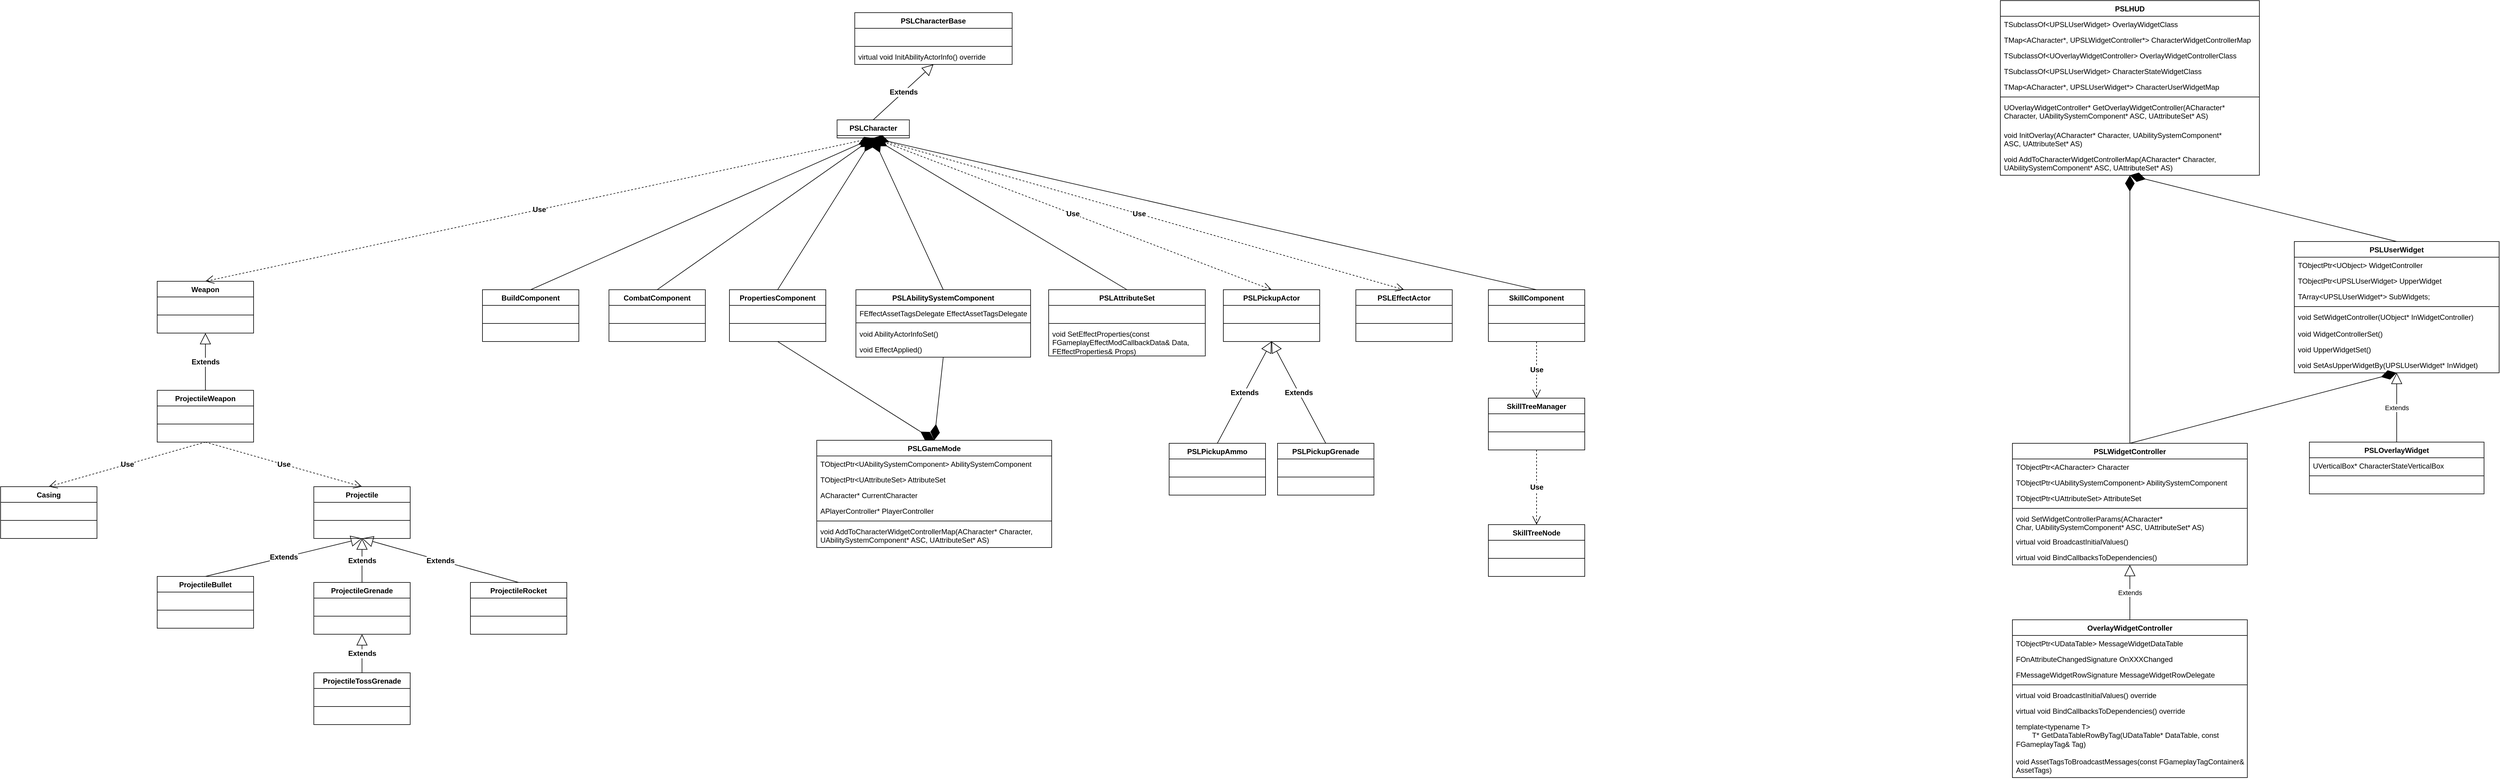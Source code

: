 <mxfile version="22.1.22" type="embed">
  <diagram id="C5RBs43oDa-KdzZeNtuy" name="Page-1">
    <mxGraphModel dx="1866" dy="1522" grid="1" gridSize="10" guides="1" tooltips="1" connect="1" arrows="1" fold="1" page="1" pageScale="1" pageWidth="827" pageHeight="1169" background="none" math="0" shadow="0">
      <root>
        <mxCell id="WIyWlLk6GJQsqaUBKTNV-0" />
        <mxCell id="WIyWlLk6GJQsqaUBKTNV-1" parent="WIyWlLk6GJQsqaUBKTNV-0" />
        <mxCell id="03jTMsXSZaPa5mBrfGnz-0" value="PSLCharacterBase" style="swimlane;fontStyle=1;align=center;verticalAlign=top;childLayout=stackLayout;horizontal=1;startSize=26;horizontalStack=0;resizeParent=1;resizeParentMax=0;resizeLast=0;collapsible=1;marginBottom=0;whiteSpace=wrap;html=1;" parent="WIyWlLk6GJQsqaUBKTNV-1" vertex="1">
          <mxGeometry x="388.08" y="-70" width="261.28" height="86" as="geometry">
            <mxRectangle x="390" y="80" width="140" height="30" as="alternateBounds" />
          </mxGeometry>
        </mxCell>
        <mxCell id="03jTMsXSZaPa5mBrfGnz-1" value="&amp;nbsp;" style="text;strokeColor=none;fillColor=none;align=left;verticalAlign=top;spacingLeft=4;spacingRight=4;overflow=hidden;rotatable=0;points=[[0,0.5],[1,0.5]];portConstraint=eastwest;whiteSpace=wrap;html=1;" parent="03jTMsXSZaPa5mBrfGnz-0" vertex="1">
          <mxGeometry y="26" width="261.28" height="26" as="geometry" />
        </mxCell>
        <mxCell id="03jTMsXSZaPa5mBrfGnz-2" value="" style="line;strokeWidth=1;fillColor=none;align=left;verticalAlign=middle;spacingTop=-1;spacingLeft=3;spacingRight=3;rotatable=0;labelPosition=right;points=[];portConstraint=eastwest;strokeColor=inherit;" parent="03jTMsXSZaPa5mBrfGnz-0" vertex="1">
          <mxGeometry y="52" width="261.28" height="8" as="geometry" />
        </mxCell>
        <mxCell id="03jTMsXSZaPa5mBrfGnz-3" value="virtual void InitAbilityActorInfo() override" style="text;strokeColor=none;fillColor=none;align=left;verticalAlign=top;spacingLeft=4;spacingRight=4;overflow=hidden;rotatable=0;points=[[0,0.5],[1,0.5]];portConstraint=eastwest;whiteSpace=wrap;html=1;" parent="03jTMsXSZaPa5mBrfGnz-0" vertex="1">
          <mxGeometry y="60" width="261.28" height="26" as="geometry" />
        </mxCell>
        <mxCell id="03jTMsXSZaPa5mBrfGnz-4" value="CombatComponent" style="swimlane;fontStyle=1;align=center;verticalAlign=top;childLayout=stackLayout;horizontal=1;startSize=26;horizontalStack=0;resizeParent=1;resizeParentMax=0;resizeLast=0;collapsible=1;marginBottom=0;whiteSpace=wrap;html=1;" parent="WIyWlLk6GJQsqaUBKTNV-1" vertex="1">
          <mxGeometry x="-20" y="390" width="160" height="86" as="geometry" />
        </mxCell>
        <mxCell id="03jTMsXSZaPa5mBrfGnz-5" value="&amp;nbsp;" style="text;strokeColor=none;fillColor=none;align=left;verticalAlign=top;spacingLeft=4;spacingRight=4;overflow=hidden;rotatable=0;points=[[0,0.5],[1,0.5]];portConstraint=eastwest;whiteSpace=wrap;html=1;" parent="03jTMsXSZaPa5mBrfGnz-4" vertex="1">
          <mxGeometry y="26" width="160" height="26" as="geometry" />
        </mxCell>
        <mxCell id="03jTMsXSZaPa5mBrfGnz-6" value="" style="line;strokeWidth=1;fillColor=none;align=left;verticalAlign=middle;spacingTop=-1;spacingLeft=3;spacingRight=3;rotatable=0;labelPosition=right;points=[];portConstraint=eastwest;strokeColor=inherit;" parent="03jTMsXSZaPa5mBrfGnz-4" vertex="1">
          <mxGeometry y="52" width="160" height="8" as="geometry" />
        </mxCell>
        <mxCell id="03jTMsXSZaPa5mBrfGnz-7" value="&amp;nbsp;" style="text;strokeColor=none;fillColor=none;align=left;verticalAlign=top;spacingLeft=4;spacingRight=4;overflow=hidden;rotatable=0;points=[[0,0.5],[1,0.5]];portConstraint=eastwest;whiteSpace=wrap;html=1;" parent="03jTMsXSZaPa5mBrfGnz-4" vertex="1">
          <mxGeometry y="60" width="160" height="26" as="geometry" />
        </mxCell>
        <mxCell id="03jTMsXSZaPa5mBrfGnz-8" value="PSLCharacter" style="swimlane;fontStyle=1;align=center;verticalAlign=top;childLayout=stackLayout;horizontal=1;startSize=26;horizontalStack=0;resizeParent=1;resizeParentMax=0;resizeLast=0;collapsible=1;marginBottom=0;whiteSpace=wrap;html=1;" parent="WIyWlLk6GJQsqaUBKTNV-1" vertex="1" collapsed="1">
          <mxGeometry x="358.72" y="108" width="120" height="30" as="geometry">
            <mxRectangle x="358.72" y="108" width="320" height="112" as="alternateBounds" />
          </mxGeometry>
        </mxCell>
        <mxCell id="03jTMsXSZaPa5mBrfGnz-9" value="&amp;nbsp;" style="text;strokeColor=none;fillColor=none;align=left;verticalAlign=top;spacingLeft=4;spacingRight=4;overflow=hidden;rotatable=0;points=[[0,0.5],[1,0.5]];portConstraint=eastwest;whiteSpace=wrap;html=1;" parent="03jTMsXSZaPa5mBrfGnz-8" vertex="1">
          <mxGeometry y="26" width="320" height="26" as="geometry" />
        </mxCell>
        <mxCell id="03jTMsXSZaPa5mBrfGnz-10" value="" style="line;strokeWidth=1;fillColor=none;align=left;verticalAlign=middle;spacingTop=-1;spacingLeft=3;spacingRight=3;rotatable=0;labelPosition=right;points=[];portConstraint=eastwest;strokeColor=inherit;" parent="03jTMsXSZaPa5mBrfGnz-8" vertex="1">
          <mxGeometry y="52" width="320" height="8" as="geometry" />
        </mxCell>
        <mxCell id="03jTMsXSZaPa5mBrfGnz-11" value="void PossessedBy(AController* NewController) override" style="text;strokeColor=none;fillColor=none;align=left;verticalAlign=top;spacingLeft=4;spacingRight=4;overflow=hidden;rotatable=0;points=[[0,0.5],[1,0.5]];portConstraint=eastwest;whiteSpace=wrap;html=1;" parent="03jTMsXSZaPa5mBrfGnz-8" vertex="1">
          <mxGeometry y="60" width="320" height="26" as="geometry" />
        </mxCell>
        <mxCell id="36" value="&lt;div&gt;&lt;span style=&quot;background-color: initial;&quot;&gt;virtual void InitAbilityActorInfo() override&lt;/span&gt;&lt;/div&gt;&lt;div&gt;&lt;span style=&quot;&quot;&gt;&lt;/span&gt;&lt;/div&gt;" style="text;strokeColor=none;fillColor=none;align=left;verticalAlign=top;spacingLeft=4;spacingRight=4;overflow=hidden;rotatable=0;points=[[0,0.5],[1,0.5]];portConstraint=eastwest;whiteSpace=wrap;html=1;" parent="03jTMsXSZaPa5mBrfGnz-8" vertex="1">
          <mxGeometry y="86" width="320" height="26" as="geometry" />
        </mxCell>
        <mxCell id="03jTMsXSZaPa5mBrfGnz-13" value="PropertiesComponent" style="swimlane;fontStyle=1;align=center;verticalAlign=top;childLayout=stackLayout;horizontal=1;startSize=26;horizontalStack=0;resizeParent=1;resizeParentMax=0;resizeLast=0;collapsible=1;marginBottom=0;whiteSpace=wrap;html=1;" parent="WIyWlLk6GJQsqaUBKTNV-1" vertex="1">
          <mxGeometry x="180" y="390" width="160" height="86" as="geometry">
            <mxRectangle x="274" y="390" width="160" height="30" as="alternateBounds" />
          </mxGeometry>
        </mxCell>
        <mxCell id="03jTMsXSZaPa5mBrfGnz-14" value="&amp;nbsp;" style="text;strokeColor=none;fillColor=none;align=left;verticalAlign=top;spacingLeft=4;spacingRight=4;overflow=hidden;rotatable=0;points=[[0,0.5],[1,0.5]];portConstraint=eastwest;whiteSpace=wrap;html=1;" parent="03jTMsXSZaPa5mBrfGnz-13" vertex="1">
          <mxGeometry y="26" width="160" height="26" as="geometry" />
        </mxCell>
        <mxCell id="03jTMsXSZaPa5mBrfGnz-15" value="" style="line;strokeWidth=1;fillColor=none;align=left;verticalAlign=middle;spacingTop=-1;spacingLeft=3;spacingRight=3;rotatable=0;labelPosition=right;points=[];portConstraint=eastwest;strokeColor=inherit;" parent="03jTMsXSZaPa5mBrfGnz-13" vertex="1">
          <mxGeometry y="52" width="160" height="8" as="geometry" />
        </mxCell>
        <mxCell id="03jTMsXSZaPa5mBrfGnz-16" value="&amp;nbsp;" style="text;strokeColor=none;fillColor=none;align=left;verticalAlign=top;spacingLeft=4;spacingRight=4;overflow=hidden;rotatable=0;points=[[0,0.5],[1,0.5]];portConstraint=eastwest;whiteSpace=wrap;html=1;" parent="03jTMsXSZaPa5mBrfGnz-13" vertex="1">
          <mxGeometry y="60" width="160" height="26" as="geometry" />
        </mxCell>
        <mxCell id="03jTMsXSZaPa5mBrfGnz-17" value="PSLAbilitySystemComponent" style="swimlane;fontStyle=1;align=center;verticalAlign=top;childLayout=stackLayout;horizontal=1;startSize=26;horizontalStack=0;resizeParent=1;resizeParentMax=0;resizeLast=0;collapsible=1;marginBottom=0;whiteSpace=wrap;html=1;" parent="WIyWlLk6GJQsqaUBKTNV-1" vertex="1">
          <mxGeometry x="390" y="390" width="290" height="112" as="geometry">
            <mxRectangle x="470" y="390" width="200" height="30" as="alternateBounds" />
          </mxGeometry>
        </mxCell>
        <mxCell id="03jTMsXSZaPa5mBrfGnz-18" value="FEffectAssetTagsDelegate EffectAssetTagsDelegate" style="text;strokeColor=none;fillColor=none;align=left;verticalAlign=top;spacingLeft=4;spacingRight=4;overflow=hidden;rotatable=0;points=[[0,0.5],[1,0.5]];portConstraint=eastwest;whiteSpace=wrap;html=1;" parent="03jTMsXSZaPa5mBrfGnz-17" vertex="1">
          <mxGeometry y="26" width="290" height="24" as="geometry" />
        </mxCell>
        <mxCell id="03jTMsXSZaPa5mBrfGnz-19" value="" style="line;strokeWidth=1;fillColor=none;align=left;verticalAlign=middle;spacingTop=-1;spacingLeft=3;spacingRight=3;rotatable=0;labelPosition=right;points=[];portConstraint=eastwest;strokeColor=inherit;" parent="03jTMsXSZaPa5mBrfGnz-17" vertex="1">
          <mxGeometry y="50" width="290" height="10" as="geometry" />
        </mxCell>
        <mxCell id="03jTMsXSZaPa5mBrfGnz-20" value="void AbilityActorInfoSet()" style="text;strokeColor=none;fillColor=none;align=left;verticalAlign=top;spacingLeft=4;spacingRight=4;overflow=hidden;rotatable=0;points=[[0,0.5],[1,0.5]];portConstraint=eastwest;whiteSpace=wrap;html=1;" parent="03jTMsXSZaPa5mBrfGnz-17" vertex="1">
          <mxGeometry y="60" width="290" height="26" as="geometry" />
        </mxCell>
        <mxCell id="40" value="void EffectApplied()" style="text;strokeColor=none;fillColor=none;align=left;verticalAlign=top;spacingLeft=4;spacingRight=4;overflow=hidden;rotatable=0;points=[[0,0.5],[1,0.5]];portConstraint=eastwest;whiteSpace=wrap;html=1;" parent="03jTMsXSZaPa5mBrfGnz-17" vertex="1">
          <mxGeometry y="86" width="290" height="26" as="geometry" />
        </mxCell>
        <mxCell id="03jTMsXSZaPa5mBrfGnz-26" value="PSLAttributeSet" style="swimlane;fontStyle=1;align=center;verticalAlign=top;childLayout=stackLayout;horizontal=1;startSize=26;horizontalStack=0;resizeParent=1;resizeParentMax=0;resizeLast=0;collapsible=1;marginBottom=0;whiteSpace=wrap;html=1;" parent="WIyWlLk6GJQsqaUBKTNV-1" vertex="1">
          <mxGeometry x="710" y="390" width="260" height="110" as="geometry" />
        </mxCell>
        <mxCell id="03jTMsXSZaPa5mBrfGnz-27" value="&amp;nbsp;" style="text;strokeColor=none;fillColor=none;align=left;verticalAlign=top;spacingLeft=4;spacingRight=4;overflow=hidden;rotatable=0;points=[[0,0.5],[1,0.5]];portConstraint=eastwest;whiteSpace=wrap;html=1;" parent="03jTMsXSZaPa5mBrfGnz-26" vertex="1">
          <mxGeometry y="26" width="260" height="26" as="geometry" />
        </mxCell>
        <mxCell id="03jTMsXSZaPa5mBrfGnz-28" value="" style="line;strokeWidth=1;fillColor=none;align=left;verticalAlign=middle;spacingTop=-1;spacingLeft=3;spacingRight=3;rotatable=0;labelPosition=right;points=[];portConstraint=eastwest;strokeColor=inherit;" parent="03jTMsXSZaPa5mBrfGnz-26" vertex="1">
          <mxGeometry y="52" width="260" height="8" as="geometry" />
        </mxCell>
        <mxCell id="03jTMsXSZaPa5mBrfGnz-29" value="void SetEffectProperties(const FGameplayEffectModCallbackData&amp;amp; Data, FEffectProperties&amp;amp; Props)" style="text;strokeColor=none;fillColor=none;align=left;verticalAlign=top;spacingLeft=4;spacingRight=4;overflow=hidden;rotatable=0;points=[[0,0.5],[1,0.5]];portConstraint=eastwest;whiteSpace=wrap;html=1;" parent="03jTMsXSZaPa5mBrfGnz-26" vertex="1">
          <mxGeometry y="60" width="260" height="50" as="geometry" />
        </mxCell>
        <mxCell id="03jTMsXSZaPa5mBrfGnz-32" value="" style="endArrow=diamondThin;endFill=1;endSize=24;html=1;rounded=0;exitX=0.5;exitY=0;exitDx=0;exitDy=0;entryX=0.5;entryY=1;entryDx=0;entryDy=0;" parent="WIyWlLk6GJQsqaUBKTNV-1" source="03jTMsXSZaPa5mBrfGnz-4" target="03jTMsXSZaPa5mBrfGnz-8" edge="1">
          <mxGeometry width="160" relative="1" as="geometry">
            <mxPoint x="180" y="690" as="sourcePoint" />
            <mxPoint x="380" y="255" as="targetPoint" />
          </mxGeometry>
        </mxCell>
        <mxCell id="03jTMsXSZaPa5mBrfGnz-33" value="" style="endArrow=diamondThin;endFill=1;endSize=24;html=1;rounded=0;exitX=0.5;exitY=0;exitDx=0;exitDy=0;entryX=0.5;entryY=1;entryDx=0;entryDy=0;" parent="WIyWlLk6GJQsqaUBKTNV-1" source="03jTMsXSZaPa5mBrfGnz-13" target="03jTMsXSZaPa5mBrfGnz-8" edge="1">
          <mxGeometry width="160" relative="1" as="geometry">
            <mxPoint x="396" y="435" as="sourcePoint" />
            <mxPoint x="432" y="300" as="targetPoint" />
          </mxGeometry>
        </mxCell>
        <mxCell id="03jTMsXSZaPa5mBrfGnz-34" value="" style="endArrow=diamondThin;endFill=1;endSize=24;html=1;rounded=0;exitX=0.5;exitY=0;exitDx=0;exitDy=0;entryX=0.5;entryY=1;entryDx=0;entryDy=0;" parent="WIyWlLk6GJQsqaUBKTNV-1" source="03jTMsXSZaPa5mBrfGnz-17" target="03jTMsXSZaPa5mBrfGnz-8" edge="1">
          <mxGeometry width="160" relative="1" as="geometry">
            <mxPoint x="550" y="417" as="sourcePoint" />
            <mxPoint x="620" y="330" as="targetPoint" />
          </mxGeometry>
        </mxCell>
        <mxCell id="03jTMsXSZaPa5mBrfGnz-36" value="" style="edgeLabel;html=1;align=center;verticalAlign=middle;resizable=0;points=[];strokeColor=default;fontFamily=Helvetica;fontSize=12;fontColor=default;fontStyle=1;fillColor=default;" parent="03jTMsXSZaPa5mBrfGnz-34" vertex="1" connectable="0">
          <mxGeometry x="0.265" y="-2" relative="1" as="geometry">
            <mxPoint y="1" as="offset" />
          </mxGeometry>
        </mxCell>
        <mxCell id="03jTMsXSZaPa5mBrfGnz-35" value="Extends" style="endArrow=block;endSize=16;endFill=0;html=1;rounded=0;fontFamily=Helvetica;fontSize=12;fontColor=default;fontStyle=1;exitX=0.5;exitY=0;exitDx=0;exitDy=0;entryX=0.5;entryY=1;entryDx=0;entryDy=0;" parent="WIyWlLk6GJQsqaUBKTNV-1" source="03jTMsXSZaPa5mBrfGnz-8" target="03jTMsXSZaPa5mBrfGnz-0" edge="1">
          <mxGeometry width="160" relative="1" as="geometry">
            <mxPoint x="547.44" y="180" as="sourcePoint" />
            <mxPoint x="707.44" y="180" as="targetPoint" />
          </mxGeometry>
        </mxCell>
        <mxCell id="03jTMsXSZaPa5mBrfGnz-37" value="" style="endArrow=diamondThin;endFill=1;endSize=24;html=1;rounded=0;exitX=0.5;exitY=0;exitDx=0;exitDy=0;entryX=0.5;entryY=1;entryDx=0;entryDy=0;" parent="WIyWlLk6GJQsqaUBKTNV-1" source="03jTMsXSZaPa5mBrfGnz-26" target="03jTMsXSZaPa5mBrfGnz-8" edge="1">
          <mxGeometry width="160" relative="1" as="geometry">
            <mxPoint x="585" y="400" as="sourcePoint" />
            <mxPoint x="480" y="336" as="targetPoint" />
          </mxGeometry>
        </mxCell>
        <mxCell id="03jTMsXSZaPa5mBrfGnz-38" value="" style="edgeLabel;html=1;align=center;verticalAlign=middle;resizable=0;points=[];strokeColor=default;fontFamily=Helvetica;fontSize=12;fontColor=default;fontStyle=1;fillColor=default;" parent="03jTMsXSZaPa5mBrfGnz-37" vertex="1" connectable="0">
          <mxGeometry x="0.265" y="-2" relative="1" as="geometry">
            <mxPoint y="1" as="offset" />
          </mxGeometry>
        </mxCell>
        <mxCell id="03jTMsXSZaPa5mBrfGnz-39" value="PSLGameMode" style="swimlane;fontStyle=1;align=center;verticalAlign=top;childLayout=stackLayout;horizontal=1;startSize=26;horizontalStack=0;resizeParent=1;resizeParentMax=0;resizeLast=0;collapsible=1;marginBottom=0;whiteSpace=wrap;html=1;" parent="WIyWlLk6GJQsqaUBKTNV-1" vertex="1">
          <mxGeometry x="325" y="640" width="390" height="178" as="geometry">
            <mxRectangle x="390" y="240" width="120" height="30" as="alternateBounds" />
          </mxGeometry>
        </mxCell>
        <mxCell id="03jTMsXSZaPa5mBrfGnz-40" value="TObjectPtr&amp;lt;UAbilitySystemComponent&amp;gt; AbilitySystemComponent" style="text;strokeColor=none;fillColor=none;align=left;verticalAlign=top;spacingLeft=4;spacingRight=4;overflow=hidden;rotatable=0;points=[[0,0.5],[1,0.5]];portConstraint=eastwest;whiteSpace=wrap;html=1;" parent="03jTMsXSZaPa5mBrfGnz-39" vertex="1">
          <mxGeometry y="26" width="390" height="26" as="geometry" />
        </mxCell>
        <mxCell id="45" value="&lt;div&gt;TObjectPtr&amp;lt;UAttributeSet&amp;gt; AttributeSet&lt;/div&gt;&lt;div&gt;&lt;br&gt;&lt;/div&gt;" style="text;strokeColor=none;fillColor=none;align=left;verticalAlign=top;spacingLeft=4;spacingRight=4;overflow=hidden;rotatable=0;points=[[0,0.5],[1,0.5]];portConstraint=eastwest;whiteSpace=wrap;html=1;" parent="03jTMsXSZaPa5mBrfGnz-39" vertex="1">
          <mxGeometry y="52" width="390" height="26" as="geometry" />
        </mxCell>
        <mxCell id="43" value="&lt;div&gt;ACharacter* CurrentCharacter&lt;/div&gt;&lt;div&gt;&lt;br&gt;&lt;/div&gt;" style="text;strokeColor=none;fillColor=none;align=left;verticalAlign=top;spacingLeft=4;spacingRight=4;overflow=hidden;rotatable=0;points=[[0,0.5],[1,0.5]];portConstraint=eastwest;whiteSpace=wrap;html=1;" parent="03jTMsXSZaPa5mBrfGnz-39" vertex="1">
          <mxGeometry y="78" width="390" height="26" as="geometry" />
        </mxCell>
        <mxCell id="44" value="&lt;div&gt;APlayerController* PlayerController&lt;/div&gt;&lt;div&gt;&lt;br&gt;&lt;/div&gt;" style="text;strokeColor=none;fillColor=none;align=left;verticalAlign=top;spacingLeft=4;spacingRight=4;overflow=hidden;rotatable=0;points=[[0,0.5],[1,0.5]];portConstraint=eastwest;whiteSpace=wrap;html=1;" parent="03jTMsXSZaPa5mBrfGnz-39" vertex="1">
          <mxGeometry y="104" width="390" height="26" as="geometry" />
        </mxCell>
        <mxCell id="03jTMsXSZaPa5mBrfGnz-41" value="" style="line;strokeWidth=1;fillColor=none;align=left;verticalAlign=middle;spacingTop=-1;spacingLeft=3;spacingRight=3;rotatable=0;labelPosition=right;points=[];portConstraint=eastwest;strokeColor=inherit;" parent="03jTMsXSZaPa5mBrfGnz-39" vertex="1">
          <mxGeometry y="130" width="390" height="8" as="geometry" />
        </mxCell>
        <mxCell id="03jTMsXSZaPa5mBrfGnz-42" value="void AddToCharacterWidgetControllerMap(ACharacter* Character, UAbilitySystemComponent* ASC, UAttributeSet* AS)" style="text;strokeColor=none;fillColor=none;align=left;verticalAlign=top;spacingLeft=4;spacingRight=4;overflow=hidden;rotatable=0;points=[[0,0.5],[1,0.5]];portConstraint=eastwest;whiteSpace=wrap;html=1;" parent="03jTMsXSZaPa5mBrfGnz-39" vertex="1">
          <mxGeometry y="138" width="390" height="40" as="geometry" />
        </mxCell>
        <mxCell id="03jTMsXSZaPa5mBrfGnz-43" value="" style="endArrow=diamondThin;endFill=1;endSize=24;html=1;rounded=0;entryX=0.5;entryY=0;entryDx=0;entryDy=0;exitX=0.5;exitY=1;exitDx=0;exitDy=0;" parent="WIyWlLk6GJQsqaUBKTNV-1" source="03jTMsXSZaPa5mBrfGnz-13" target="03jTMsXSZaPa5mBrfGnz-39" edge="1">
          <mxGeometry width="160" relative="1" as="geometry">
            <mxPoint x="430" y="500" as="sourcePoint" />
            <mxPoint x="480" y="336" as="targetPoint" />
          </mxGeometry>
        </mxCell>
        <mxCell id="03jTMsXSZaPa5mBrfGnz-44" value="" style="endArrow=diamondThin;endFill=1;endSize=24;html=1;rounded=0;exitX=0.5;exitY=1;exitDx=0;exitDy=0;entryX=0.5;entryY=0;entryDx=0;entryDy=0;" parent="WIyWlLk6GJQsqaUBKTNV-1" source="03jTMsXSZaPa5mBrfGnz-17" target="03jTMsXSZaPa5mBrfGnz-39" edge="1">
          <mxGeometry width="160" relative="1" as="geometry">
            <mxPoint x="364" y="430" as="sourcePoint" />
            <mxPoint x="560" y="550" as="targetPoint" />
          </mxGeometry>
        </mxCell>
        <mxCell id="03jTMsXSZaPa5mBrfGnz-50" value="Weapon" style="swimlane;fontStyle=1;align=center;verticalAlign=top;childLayout=stackLayout;horizontal=1;startSize=26;horizontalStack=0;resizeParent=1;resizeParentMax=0;resizeLast=0;collapsible=1;marginBottom=0;whiteSpace=wrap;html=1;" parent="WIyWlLk6GJQsqaUBKTNV-1" vertex="1">
          <mxGeometry x="-770" y="376" width="160" height="86" as="geometry">
            <mxRectangle x="-340" y="390" width="80" height="30" as="alternateBounds" />
          </mxGeometry>
        </mxCell>
        <mxCell id="03jTMsXSZaPa5mBrfGnz-51" value="&amp;nbsp;" style="text;strokeColor=none;fillColor=none;align=left;verticalAlign=top;spacingLeft=4;spacingRight=4;overflow=hidden;rotatable=0;points=[[0,0.5],[1,0.5]];portConstraint=eastwest;whiteSpace=wrap;html=1;" parent="03jTMsXSZaPa5mBrfGnz-50" vertex="1">
          <mxGeometry y="26" width="160" height="26" as="geometry" />
        </mxCell>
        <mxCell id="03jTMsXSZaPa5mBrfGnz-52" value="" style="line;strokeWidth=1;fillColor=none;align=left;verticalAlign=middle;spacingTop=-1;spacingLeft=3;spacingRight=3;rotatable=0;labelPosition=right;points=[];portConstraint=eastwest;strokeColor=inherit;" parent="03jTMsXSZaPa5mBrfGnz-50" vertex="1">
          <mxGeometry y="52" width="160" height="8" as="geometry" />
        </mxCell>
        <mxCell id="03jTMsXSZaPa5mBrfGnz-53" value="&amp;nbsp;" style="text;strokeColor=none;fillColor=none;align=left;verticalAlign=top;spacingLeft=4;spacingRight=4;overflow=hidden;rotatable=0;points=[[0,0.5],[1,0.5]];portConstraint=eastwest;whiteSpace=wrap;html=1;" parent="03jTMsXSZaPa5mBrfGnz-50" vertex="1">
          <mxGeometry y="60" width="160" height="26" as="geometry" />
        </mxCell>
        <mxCell id="03jTMsXSZaPa5mBrfGnz-54" value="Use" style="endArrow=open;endSize=12;dashed=1;html=1;rounded=0;fontFamily=Helvetica;fontSize=12;fontColor=default;fontStyle=1;entryX=0.5;entryY=0;entryDx=0;entryDy=0;exitX=0.5;exitY=1;exitDx=0;exitDy=0;" parent="WIyWlLk6GJQsqaUBKTNV-1" source="03jTMsXSZaPa5mBrfGnz-8" target="03jTMsXSZaPa5mBrfGnz-50" edge="1">
          <mxGeometry width="160" relative="1" as="geometry">
            <mxPoint x="460" y="360" as="sourcePoint" />
            <mxPoint x="70" y="250" as="targetPoint" />
          </mxGeometry>
        </mxCell>
        <mxCell id="03jTMsXSZaPa5mBrfGnz-55" value="ProjectileWeapon" style="swimlane;fontStyle=1;align=center;verticalAlign=top;childLayout=stackLayout;horizontal=1;startSize=26;horizontalStack=0;resizeParent=1;resizeParentMax=0;resizeLast=0;collapsible=1;marginBottom=0;whiteSpace=wrap;html=1;" parent="WIyWlLk6GJQsqaUBKTNV-1" vertex="1">
          <mxGeometry x="-770" y="557" width="160" height="86" as="geometry">
            <mxRectangle x="-340" y="530" width="80" height="30" as="alternateBounds" />
          </mxGeometry>
        </mxCell>
        <mxCell id="03jTMsXSZaPa5mBrfGnz-56" value="&amp;nbsp;" style="text;strokeColor=none;fillColor=none;align=left;verticalAlign=top;spacingLeft=4;spacingRight=4;overflow=hidden;rotatable=0;points=[[0,0.5],[1,0.5]];portConstraint=eastwest;whiteSpace=wrap;html=1;" parent="03jTMsXSZaPa5mBrfGnz-55" vertex="1">
          <mxGeometry y="26" width="160" height="26" as="geometry" />
        </mxCell>
        <mxCell id="03jTMsXSZaPa5mBrfGnz-57" value="" style="line;strokeWidth=1;fillColor=none;align=left;verticalAlign=middle;spacingTop=-1;spacingLeft=3;spacingRight=3;rotatable=0;labelPosition=right;points=[];portConstraint=eastwest;strokeColor=inherit;" parent="03jTMsXSZaPa5mBrfGnz-55" vertex="1">
          <mxGeometry y="52" width="160" height="8" as="geometry" />
        </mxCell>
        <mxCell id="03jTMsXSZaPa5mBrfGnz-58" value="&amp;nbsp;" style="text;strokeColor=none;fillColor=none;align=left;verticalAlign=top;spacingLeft=4;spacingRight=4;overflow=hidden;rotatable=0;points=[[0,0.5],[1,0.5]];portConstraint=eastwest;whiteSpace=wrap;html=1;" parent="03jTMsXSZaPa5mBrfGnz-55" vertex="1">
          <mxGeometry y="60" width="160" height="26" as="geometry" />
        </mxCell>
        <mxCell id="03jTMsXSZaPa5mBrfGnz-59" value="Casing" style="swimlane;fontStyle=1;align=center;verticalAlign=top;childLayout=stackLayout;horizontal=1;startSize=26;horizontalStack=0;resizeParent=1;resizeParentMax=0;resizeLast=0;collapsible=1;marginBottom=0;whiteSpace=wrap;html=1;" parent="WIyWlLk6GJQsqaUBKTNV-1" vertex="1">
          <mxGeometry x="-1030" y="717" width="160" height="86" as="geometry">
            <mxRectangle x="-600" y="690" width="80" height="30" as="alternateBounds" />
          </mxGeometry>
        </mxCell>
        <mxCell id="03jTMsXSZaPa5mBrfGnz-60" value="&amp;nbsp;" style="text;strokeColor=none;fillColor=none;align=left;verticalAlign=top;spacingLeft=4;spacingRight=4;overflow=hidden;rotatable=0;points=[[0,0.5],[1,0.5]];portConstraint=eastwest;whiteSpace=wrap;html=1;" parent="03jTMsXSZaPa5mBrfGnz-59" vertex="1">
          <mxGeometry y="26" width="160" height="26" as="geometry" />
        </mxCell>
        <mxCell id="03jTMsXSZaPa5mBrfGnz-61" value="" style="line;strokeWidth=1;fillColor=none;align=left;verticalAlign=middle;spacingTop=-1;spacingLeft=3;spacingRight=3;rotatable=0;labelPosition=right;points=[];portConstraint=eastwest;strokeColor=inherit;" parent="03jTMsXSZaPa5mBrfGnz-59" vertex="1">
          <mxGeometry y="52" width="160" height="8" as="geometry" />
        </mxCell>
        <mxCell id="03jTMsXSZaPa5mBrfGnz-62" value="&amp;nbsp;" style="text;strokeColor=none;fillColor=none;align=left;verticalAlign=top;spacingLeft=4;spacingRight=4;overflow=hidden;rotatable=0;points=[[0,0.5],[1,0.5]];portConstraint=eastwest;whiteSpace=wrap;html=1;" parent="03jTMsXSZaPa5mBrfGnz-59" vertex="1">
          <mxGeometry y="60" width="160" height="26" as="geometry" />
        </mxCell>
        <mxCell id="03jTMsXSZaPa5mBrfGnz-64" value="Projectile" style="swimlane;fontStyle=1;align=center;verticalAlign=top;childLayout=stackLayout;horizontal=1;startSize=26;horizontalStack=0;resizeParent=1;resizeParentMax=0;resizeLast=0;collapsible=1;marginBottom=0;whiteSpace=wrap;html=1;" parent="WIyWlLk6GJQsqaUBKTNV-1" vertex="1">
          <mxGeometry x="-510" y="717" width="160" height="86" as="geometry">
            <mxRectangle x="-80" y="690" width="80" height="30" as="alternateBounds" />
          </mxGeometry>
        </mxCell>
        <mxCell id="03jTMsXSZaPa5mBrfGnz-65" value="&amp;nbsp;" style="text;strokeColor=none;fillColor=none;align=left;verticalAlign=top;spacingLeft=4;spacingRight=4;overflow=hidden;rotatable=0;points=[[0,0.5],[1,0.5]];portConstraint=eastwest;whiteSpace=wrap;html=1;" parent="03jTMsXSZaPa5mBrfGnz-64" vertex="1">
          <mxGeometry y="26" width="160" height="26" as="geometry" />
        </mxCell>
        <mxCell id="03jTMsXSZaPa5mBrfGnz-66" value="" style="line;strokeWidth=1;fillColor=none;align=left;verticalAlign=middle;spacingTop=-1;spacingLeft=3;spacingRight=3;rotatable=0;labelPosition=right;points=[];portConstraint=eastwest;strokeColor=inherit;" parent="03jTMsXSZaPa5mBrfGnz-64" vertex="1">
          <mxGeometry y="52" width="160" height="8" as="geometry" />
        </mxCell>
        <mxCell id="03jTMsXSZaPa5mBrfGnz-67" value="&amp;nbsp;" style="text;strokeColor=none;fillColor=none;align=left;verticalAlign=top;spacingLeft=4;spacingRight=4;overflow=hidden;rotatable=0;points=[[0,0.5],[1,0.5]];portConstraint=eastwest;whiteSpace=wrap;html=1;" parent="03jTMsXSZaPa5mBrfGnz-64" vertex="1">
          <mxGeometry y="60" width="160" height="26" as="geometry" />
        </mxCell>
        <mxCell id="03jTMsXSZaPa5mBrfGnz-68" value="ProjectileBullet" style="swimlane;fontStyle=1;align=center;verticalAlign=top;childLayout=stackLayout;horizontal=1;startSize=26;horizontalStack=0;resizeParent=1;resizeParentMax=0;resizeLast=0;collapsible=1;marginBottom=0;whiteSpace=wrap;html=1;" parent="WIyWlLk6GJQsqaUBKTNV-1" vertex="1">
          <mxGeometry x="-770" y="866" width="160" height="86" as="geometry">
            <mxRectangle x="-340" y="830" width="80" height="30" as="alternateBounds" />
          </mxGeometry>
        </mxCell>
        <mxCell id="03jTMsXSZaPa5mBrfGnz-69" value="&amp;nbsp;" style="text;strokeColor=none;fillColor=none;align=left;verticalAlign=top;spacingLeft=4;spacingRight=4;overflow=hidden;rotatable=0;points=[[0,0.5],[1,0.5]];portConstraint=eastwest;whiteSpace=wrap;html=1;" parent="03jTMsXSZaPa5mBrfGnz-68" vertex="1">
          <mxGeometry y="26" width="160" height="26" as="geometry" />
        </mxCell>
        <mxCell id="03jTMsXSZaPa5mBrfGnz-70" value="" style="line;strokeWidth=1;fillColor=none;align=left;verticalAlign=middle;spacingTop=-1;spacingLeft=3;spacingRight=3;rotatable=0;labelPosition=right;points=[];portConstraint=eastwest;strokeColor=inherit;" parent="03jTMsXSZaPa5mBrfGnz-68" vertex="1">
          <mxGeometry y="52" width="160" height="8" as="geometry" />
        </mxCell>
        <mxCell id="03jTMsXSZaPa5mBrfGnz-71" value="&amp;nbsp;" style="text;strokeColor=none;fillColor=none;align=left;verticalAlign=top;spacingLeft=4;spacingRight=4;overflow=hidden;rotatable=0;points=[[0,0.5],[1,0.5]];portConstraint=eastwest;whiteSpace=wrap;html=1;" parent="03jTMsXSZaPa5mBrfGnz-68" vertex="1">
          <mxGeometry y="60" width="160" height="26" as="geometry" />
        </mxCell>
        <mxCell id="03jTMsXSZaPa5mBrfGnz-72" value="ProjectileGrenade" style="swimlane;fontStyle=1;align=center;verticalAlign=top;childLayout=stackLayout;horizontal=1;startSize=26;horizontalStack=0;resizeParent=1;resizeParentMax=0;resizeLast=0;collapsible=1;marginBottom=0;whiteSpace=wrap;html=1;" parent="WIyWlLk6GJQsqaUBKTNV-1" vertex="1">
          <mxGeometry x="-510" y="876" width="160" height="86" as="geometry">
            <mxRectangle x="-80" y="840" width="80" height="30" as="alternateBounds" />
          </mxGeometry>
        </mxCell>
        <mxCell id="03jTMsXSZaPa5mBrfGnz-73" value="&amp;nbsp;" style="text;strokeColor=none;fillColor=none;align=left;verticalAlign=top;spacingLeft=4;spacingRight=4;overflow=hidden;rotatable=0;points=[[0,0.5],[1,0.5]];portConstraint=eastwest;whiteSpace=wrap;html=1;" parent="03jTMsXSZaPa5mBrfGnz-72" vertex="1">
          <mxGeometry y="26" width="160" height="26" as="geometry" />
        </mxCell>
        <mxCell id="03jTMsXSZaPa5mBrfGnz-74" value="" style="line;strokeWidth=1;fillColor=none;align=left;verticalAlign=middle;spacingTop=-1;spacingLeft=3;spacingRight=3;rotatable=0;labelPosition=right;points=[];portConstraint=eastwest;strokeColor=inherit;" parent="03jTMsXSZaPa5mBrfGnz-72" vertex="1">
          <mxGeometry y="52" width="160" height="8" as="geometry" />
        </mxCell>
        <mxCell id="03jTMsXSZaPa5mBrfGnz-75" value="&amp;nbsp;" style="text;strokeColor=none;fillColor=none;align=left;verticalAlign=top;spacingLeft=4;spacingRight=4;overflow=hidden;rotatable=0;points=[[0,0.5],[1,0.5]];portConstraint=eastwest;whiteSpace=wrap;html=1;" parent="03jTMsXSZaPa5mBrfGnz-72" vertex="1">
          <mxGeometry y="60" width="160" height="26" as="geometry" />
        </mxCell>
        <mxCell id="03jTMsXSZaPa5mBrfGnz-76" value="ProjectileRocket" style="swimlane;fontStyle=1;align=center;verticalAlign=top;childLayout=stackLayout;horizontal=1;startSize=26;horizontalStack=0;resizeParent=1;resizeParentMax=0;resizeLast=0;collapsible=1;marginBottom=0;whiteSpace=wrap;html=1;" parent="WIyWlLk6GJQsqaUBKTNV-1" vertex="1">
          <mxGeometry x="-250" y="876" width="160" height="86" as="geometry">
            <mxRectangle x="180" y="840" width="80" height="30" as="alternateBounds" />
          </mxGeometry>
        </mxCell>
        <mxCell id="03jTMsXSZaPa5mBrfGnz-77" value="&amp;nbsp;" style="text;strokeColor=none;fillColor=none;align=left;verticalAlign=top;spacingLeft=4;spacingRight=4;overflow=hidden;rotatable=0;points=[[0,0.5],[1,0.5]];portConstraint=eastwest;whiteSpace=wrap;html=1;" parent="03jTMsXSZaPa5mBrfGnz-76" vertex="1">
          <mxGeometry y="26" width="160" height="26" as="geometry" />
        </mxCell>
        <mxCell id="03jTMsXSZaPa5mBrfGnz-78" value="" style="line;strokeWidth=1;fillColor=none;align=left;verticalAlign=middle;spacingTop=-1;spacingLeft=3;spacingRight=3;rotatable=0;labelPosition=right;points=[];portConstraint=eastwest;strokeColor=inherit;" parent="03jTMsXSZaPa5mBrfGnz-76" vertex="1">
          <mxGeometry y="52" width="160" height="8" as="geometry" />
        </mxCell>
        <mxCell id="03jTMsXSZaPa5mBrfGnz-79" value="&amp;nbsp;" style="text;strokeColor=none;fillColor=none;align=left;verticalAlign=top;spacingLeft=4;spacingRight=4;overflow=hidden;rotatable=0;points=[[0,0.5],[1,0.5]];portConstraint=eastwest;whiteSpace=wrap;html=1;" parent="03jTMsXSZaPa5mBrfGnz-76" vertex="1">
          <mxGeometry y="60" width="160" height="26" as="geometry" />
        </mxCell>
        <mxCell id="03jTMsXSZaPa5mBrfGnz-80" value="ProjectileTossGrenade" style="swimlane;fontStyle=1;align=center;verticalAlign=top;childLayout=stackLayout;horizontal=1;startSize=26;horizontalStack=0;resizeParent=1;resizeParentMax=0;resizeLast=0;collapsible=1;marginBottom=0;whiteSpace=wrap;html=1;" parent="WIyWlLk6GJQsqaUBKTNV-1" vertex="1">
          <mxGeometry x="-510" y="1026" width="160" height="86" as="geometry">
            <mxRectangle x="-80" y="990" width="80" height="30" as="alternateBounds" />
          </mxGeometry>
        </mxCell>
        <mxCell id="03jTMsXSZaPa5mBrfGnz-81" value="&amp;nbsp;" style="text;strokeColor=none;fillColor=none;align=left;verticalAlign=top;spacingLeft=4;spacingRight=4;overflow=hidden;rotatable=0;points=[[0,0.5],[1,0.5]];portConstraint=eastwest;whiteSpace=wrap;html=1;" parent="03jTMsXSZaPa5mBrfGnz-80" vertex="1">
          <mxGeometry y="26" width="160" height="26" as="geometry" />
        </mxCell>
        <mxCell id="03jTMsXSZaPa5mBrfGnz-82" value="" style="line;strokeWidth=1;fillColor=none;align=left;verticalAlign=middle;spacingTop=-1;spacingLeft=3;spacingRight=3;rotatable=0;labelPosition=right;points=[];portConstraint=eastwest;strokeColor=inherit;" parent="03jTMsXSZaPa5mBrfGnz-80" vertex="1">
          <mxGeometry y="52" width="160" height="8" as="geometry" />
        </mxCell>
        <mxCell id="03jTMsXSZaPa5mBrfGnz-83" value="&amp;nbsp;" style="text;strokeColor=none;fillColor=none;align=left;verticalAlign=top;spacingLeft=4;spacingRight=4;overflow=hidden;rotatable=0;points=[[0,0.5],[1,0.5]];portConstraint=eastwest;whiteSpace=wrap;html=1;" parent="03jTMsXSZaPa5mBrfGnz-80" vertex="1">
          <mxGeometry y="60" width="160" height="26" as="geometry" />
        </mxCell>
        <mxCell id="03jTMsXSZaPa5mBrfGnz-85" value="Use" style="endArrow=open;endSize=12;dashed=1;html=1;rounded=0;fontFamily=Helvetica;fontSize=12;fontColor=default;fontStyle=1;exitX=0.5;exitY=1;exitDx=0;exitDy=0;entryX=0.5;entryY=0;entryDx=0;entryDy=0;" parent="WIyWlLk6GJQsqaUBKTNV-1" source="03jTMsXSZaPa5mBrfGnz-55" target="03jTMsXSZaPa5mBrfGnz-59" edge="1">
          <mxGeometry width="160" relative="1" as="geometry">
            <mxPoint x="-1070" y="897" as="sourcePoint" />
            <mxPoint x="-910" y="897" as="targetPoint" />
          </mxGeometry>
        </mxCell>
        <mxCell id="03jTMsXSZaPa5mBrfGnz-86" value="Use" style="endArrow=open;endSize=12;dashed=1;html=1;rounded=0;fontFamily=Helvetica;fontSize=12;fontColor=default;fontStyle=1;exitX=0.5;exitY=1;exitDx=0;exitDy=0;entryX=0.5;entryY=0;entryDx=0;entryDy=0;" parent="WIyWlLk6GJQsqaUBKTNV-1" source="03jTMsXSZaPa5mBrfGnz-55" target="03jTMsXSZaPa5mBrfGnz-64" edge="1">
          <mxGeometry width="160" relative="1" as="geometry">
            <mxPoint x="-750" y="657" as="sourcePoint" />
            <mxPoint x="-590" y="657" as="targetPoint" />
          </mxGeometry>
        </mxCell>
        <mxCell id="03jTMsXSZaPa5mBrfGnz-87" value="Extends" style="endArrow=block;endSize=16;endFill=0;html=1;rounded=0;fontFamily=Helvetica;fontSize=12;fontColor=default;fontStyle=1;entryX=0.5;entryY=1;entryDx=0;entryDy=0;exitX=0.5;exitY=0;exitDx=0;exitDy=0;" parent="WIyWlLk6GJQsqaUBKTNV-1" source="03jTMsXSZaPa5mBrfGnz-55" target="03jTMsXSZaPa5mBrfGnz-50" edge="1">
          <mxGeometry width="160" relative="1" as="geometry">
            <mxPoint x="-470" y="710" as="sourcePoint" />
            <mxPoint x="-260" y="510" as="targetPoint" />
          </mxGeometry>
        </mxCell>
        <mxCell id="03jTMsXSZaPa5mBrfGnz-88" value="Extends" style="endArrow=block;endSize=16;endFill=0;html=1;rounded=0;fontFamily=Helvetica;fontSize=12;fontColor=default;fontStyle=1;exitX=0.5;exitY=0;exitDx=0;exitDy=0;entryX=0.5;entryY=1;entryDx=0;entryDy=0;" parent="WIyWlLk6GJQsqaUBKTNV-1" source="03jTMsXSZaPa5mBrfGnz-72" target="03jTMsXSZaPa5mBrfGnz-64" edge="1">
          <mxGeometry width="160" relative="1" as="geometry">
            <mxPoint x="-610" y="807" as="sourcePoint" />
            <mxPoint x="-450" y="807" as="targetPoint" />
          </mxGeometry>
        </mxCell>
        <mxCell id="03jTMsXSZaPa5mBrfGnz-89" value="Extends" style="endArrow=block;endSize=16;endFill=0;html=1;rounded=0;fontFamily=Helvetica;fontSize=12;fontColor=default;fontStyle=1;exitX=0.5;exitY=0;exitDx=0;exitDy=0;entryX=0.5;entryY=1;entryDx=0;entryDy=0;" parent="WIyWlLk6GJQsqaUBKTNV-1" source="03jTMsXSZaPa5mBrfGnz-68" target="03jTMsXSZaPa5mBrfGnz-64" edge="1">
          <mxGeometry width="160" relative="1" as="geometry">
            <mxPoint x="-630" y="877" as="sourcePoint" />
            <mxPoint x="-500" y="767" as="targetPoint" />
          </mxGeometry>
        </mxCell>
        <mxCell id="03jTMsXSZaPa5mBrfGnz-90" value="Extends" style="endArrow=block;endSize=16;endFill=0;html=1;rounded=0;fontFamily=Helvetica;fontSize=12;fontColor=default;fontStyle=1;exitX=0.5;exitY=0;exitDx=0;exitDy=0;entryX=0.5;entryY=1;entryDx=0;entryDy=0;" parent="WIyWlLk6GJQsqaUBKTNV-1" source="03jTMsXSZaPa5mBrfGnz-80" target="03jTMsXSZaPa5mBrfGnz-72" edge="1">
          <mxGeometry width="160" relative="1" as="geometry">
            <mxPoint x="-470.5" y="1046" as="sourcePoint" />
            <mxPoint x="-470.5" y="926" as="targetPoint" />
          </mxGeometry>
        </mxCell>
        <mxCell id="03jTMsXSZaPa5mBrfGnz-91" value="Extends" style="endArrow=block;endSize=16;endFill=0;html=1;rounded=0;fontFamily=Helvetica;fontSize=12;fontColor=default;fontStyle=1;exitX=0.5;exitY=0;exitDx=0;exitDy=0;entryX=0.5;entryY=1;entryDx=0;entryDy=0;" parent="WIyWlLk6GJQsqaUBKTNV-1" source="03jTMsXSZaPa5mBrfGnz-76" target="03jTMsXSZaPa5mBrfGnz-64" edge="1">
          <mxGeometry width="160" relative="1" as="geometry">
            <mxPoint x="-720" y="867" as="sourcePoint" />
            <mxPoint x="-460" y="757" as="targetPoint" />
          </mxGeometry>
        </mxCell>
        <mxCell id="03jTMsXSZaPa5mBrfGnz-92" value="PSLPickupActor" style="swimlane;fontStyle=1;align=center;verticalAlign=top;childLayout=stackLayout;horizontal=1;startSize=26;horizontalStack=0;resizeParent=1;resizeParentMax=0;resizeLast=0;collapsible=1;marginBottom=0;whiteSpace=wrap;html=1;" parent="WIyWlLk6GJQsqaUBKTNV-1" vertex="1">
          <mxGeometry x="1000" y="390" width="160" height="86" as="geometry">
            <mxRectangle x="1000" y="390" width="80" height="30" as="alternateBounds" />
          </mxGeometry>
        </mxCell>
        <mxCell id="03jTMsXSZaPa5mBrfGnz-93" value="&amp;nbsp;" style="text;strokeColor=none;fillColor=none;align=left;verticalAlign=top;spacingLeft=4;spacingRight=4;overflow=hidden;rotatable=0;points=[[0,0.5],[1,0.5]];portConstraint=eastwest;whiteSpace=wrap;html=1;" parent="03jTMsXSZaPa5mBrfGnz-92" vertex="1">
          <mxGeometry y="26" width="160" height="26" as="geometry" />
        </mxCell>
        <mxCell id="03jTMsXSZaPa5mBrfGnz-94" value="" style="line;strokeWidth=1;fillColor=none;align=left;verticalAlign=middle;spacingTop=-1;spacingLeft=3;spacingRight=3;rotatable=0;labelPosition=right;points=[];portConstraint=eastwest;strokeColor=inherit;" parent="03jTMsXSZaPa5mBrfGnz-92" vertex="1">
          <mxGeometry y="52" width="160" height="8" as="geometry" />
        </mxCell>
        <mxCell id="03jTMsXSZaPa5mBrfGnz-95" value="&amp;nbsp;" style="text;strokeColor=none;fillColor=none;align=left;verticalAlign=top;spacingLeft=4;spacingRight=4;overflow=hidden;rotatable=0;points=[[0,0.5],[1,0.5]];portConstraint=eastwest;whiteSpace=wrap;html=1;" parent="03jTMsXSZaPa5mBrfGnz-92" vertex="1">
          <mxGeometry y="60" width="160" height="26" as="geometry" />
        </mxCell>
        <mxCell id="03jTMsXSZaPa5mBrfGnz-96" value="PSLEffectActor" style="swimlane;fontStyle=1;align=center;verticalAlign=top;childLayout=stackLayout;horizontal=1;startSize=26;horizontalStack=0;resizeParent=1;resizeParentMax=0;resizeLast=0;collapsible=1;marginBottom=0;whiteSpace=wrap;html=1;" parent="WIyWlLk6GJQsqaUBKTNV-1" vertex="1">
          <mxGeometry x="1220" y="390" width="160" height="86" as="geometry">
            <mxRectangle x="-340" y="390" width="80" height="30" as="alternateBounds" />
          </mxGeometry>
        </mxCell>
        <mxCell id="03jTMsXSZaPa5mBrfGnz-97" value="&amp;nbsp;" style="text;strokeColor=none;fillColor=none;align=left;verticalAlign=top;spacingLeft=4;spacingRight=4;overflow=hidden;rotatable=0;points=[[0,0.5],[1,0.5]];portConstraint=eastwest;whiteSpace=wrap;html=1;" parent="03jTMsXSZaPa5mBrfGnz-96" vertex="1">
          <mxGeometry y="26" width="160" height="26" as="geometry" />
        </mxCell>
        <mxCell id="03jTMsXSZaPa5mBrfGnz-98" value="" style="line;strokeWidth=1;fillColor=none;align=left;verticalAlign=middle;spacingTop=-1;spacingLeft=3;spacingRight=3;rotatable=0;labelPosition=right;points=[];portConstraint=eastwest;strokeColor=inherit;" parent="03jTMsXSZaPa5mBrfGnz-96" vertex="1">
          <mxGeometry y="52" width="160" height="8" as="geometry" />
        </mxCell>
        <mxCell id="03jTMsXSZaPa5mBrfGnz-99" value="&amp;nbsp;" style="text;strokeColor=none;fillColor=none;align=left;verticalAlign=top;spacingLeft=4;spacingRight=4;overflow=hidden;rotatable=0;points=[[0,0.5],[1,0.5]];portConstraint=eastwest;whiteSpace=wrap;html=1;" parent="03jTMsXSZaPa5mBrfGnz-96" vertex="1">
          <mxGeometry y="60" width="160" height="26" as="geometry" />
        </mxCell>
        <mxCell id="03jTMsXSZaPa5mBrfGnz-100" value="PSLPickupGrenade" style="swimlane;fontStyle=1;align=center;verticalAlign=top;childLayout=stackLayout;horizontal=1;startSize=26;horizontalStack=0;resizeParent=1;resizeParentMax=0;resizeLast=0;collapsible=1;marginBottom=0;whiteSpace=wrap;html=1;" parent="WIyWlLk6GJQsqaUBKTNV-1" vertex="1">
          <mxGeometry x="1090" y="645" width="160" height="86" as="geometry">
            <mxRectangle x="-340" y="390" width="80" height="30" as="alternateBounds" />
          </mxGeometry>
        </mxCell>
        <mxCell id="03jTMsXSZaPa5mBrfGnz-101" value="&amp;nbsp;" style="text;strokeColor=none;fillColor=none;align=left;verticalAlign=top;spacingLeft=4;spacingRight=4;overflow=hidden;rotatable=0;points=[[0,0.5],[1,0.5]];portConstraint=eastwest;whiteSpace=wrap;html=1;" parent="03jTMsXSZaPa5mBrfGnz-100" vertex="1">
          <mxGeometry y="26" width="160" height="26" as="geometry" />
        </mxCell>
        <mxCell id="03jTMsXSZaPa5mBrfGnz-102" value="" style="line;strokeWidth=1;fillColor=none;align=left;verticalAlign=middle;spacingTop=-1;spacingLeft=3;spacingRight=3;rotatable=0;labelPosition=right;points=[];portConstraint=eastwest;strokeColor=inherit;" parent="03jTMsXSZaPa5mBrfGnz-100" vertex="1">
          <mxGeometry y="52" width="160" height="8" as="geometry" />
        </mxCell>
        <mxCell id="03jTMsXSZaPa5mBrfGnz-103" value="&amp;nbsp;" style="text;strokeColor=none;fillColor=none;align=left;verticalAlign=top;spacingLeft=4;spacingRight=4;overflow=hidden;rotatable=0;points=[[0,0.5],[1,0.5]];portConstraint=eastwest;whiteSpace=wrap;html=1;" parent="03jTMsXSZaPa5mBrfGnz-100" vertex="1">
          <mxGeometry y="60" width="160" height="26" as="geometry" />
        </mxCell>
        <mxCell id="03jTMsXSZaPa5mBrfGnz-104" value="PSLPickupAmmo" style="swimlane;fontStyle=1;align=center;verticalAlign=top;childLayout=stackLayout;horizontal=1;startSize=26;horizontalStack=0;resizeParent=1;resizeParentMax=0;resizeLast=0;collapsible=1;marginBottom=0;whiteSpace=wrap;html=1;" parent="WIyWlLk6GJQsqaUBKTNV-1" vertex="1">
          <mxGeometry x="910" y="645" width="160" height="86" as="geometry">
            <mxRectangle x="-340" y="390" width="80" height="30" as="alternateBounds" />
          </mxGeometry>
        </mxCell>
        <mxCell id="03jTMsXSZaPa5mBrfGnz-105" value="&amp;nbsp;" style="text;strokeColor=none;fillColor=none;align=left;verticalAlign=top;spacingLeft=4;spacingRight=4;overflow=hidden;rotatable=0;points=[[0,0.5],[1,0.5]];portConstraint=eastwest;whiteSpace=wrap;html=1;" parent="03jTMsXSZaPa5mBrfGnz-104" vertex="1">
          <mxGeometry y="26" width="160" height="26" as="geometry" />
        </mxCell>
        <mxCell id="03jTMsXSZaPa5mBrfGnz-106" value="" style="line;strokeWidth=1;fillColor=none;align=left;verticalAlign=middle;spacingTop=-1;spacingLeft=3;spacingRight=3;rotatable=0;labelPosition=right;points=[];portConstraint=eastwest;strokeColor=inherit;" parent="03jTMsXSZaPa5mBrfGnz-104" vertex="1">
          <mxGeometry y="52" width="160" height="8" as="geometry" />
        </mxCell>
        <mxCell id="03jTMsXSZaPa5mBrfGnz-107" value="&amp;nbsp;" style="text;strokeColor=none;fillColor=none;align=left;verticalAlign=top;spacingLeft=4;spacingRight=4;overflow=hidden;rotatable=0;points=[[0,0.5],[1,0.5]];portConstraint=eastwest;whiteSpace=wrap;html=1;" parent="03jTMsXSZaPa5mBrfGnz-104" vertex="1">
          <mxGeometry y="60" width="160" height="26" as="geometry" />
        </mxCell>
        <mxCell id="03jTMsXSZaPa5mBrfGnz-108" value="Extends" style="endArrow=block;endSize=16;endFill=0;html=1;rounded=0;fontFamily=Helvetica;fontSize=12;fontColor=default;fontStyle=1;exitX=0.5;exitY=0;exitDx=0;exitDy=0;entryX=0.5;entryY=1;entryDx=0;entryDy=0;" parent="WIyWlLk6GJQsqaUBKTNV-1" source="03jTMsXSZaPa5mBrfGnz-104" target="03jTMsXSZaPa5mBrfGnz-92" edge="1">
          <mxGeometry width="160" relative="1" as="geometry">
            <mxPoint x="1040" y="560" as="sourcePoint" />
            <mxPoint x="1200" y="560" as="targetPoint" />
          </mxGeometry>
        </mxCell>
        <mxCell id="03jTMsXSZaPa5mBrfGnz-109" value="Extends" style="endArrow=block;endSize=16;endFill=0;html=1;rounded=0;fontFamily=Helvetica;fontSize=12;fontColor=default;fontStyle=1;exitX=0.5;exitY=0;exitDx=0;exitDy=0;entryX=0.5;entryY=1;entryDx=0;entryDy=0;" parent="WIyWlLk6GJQsqaUBKTNV-1" source="03jTMsXSZaPa5mBrfGnz-100" target="03jTMsXSZaPa5mBrfGnz-92" edge="1">
          <mxGeometry width="160" relative="1" as="geometry">
            <mxPoint x="930" y="655" as="sourcePoint" />
            <mxPoint x="1040" y="420" as="targetPoint" />
          </mxGeometry>
        </mxCell>
        <mxCell id="03jTMsXSZaPa5mBrfGnz-110" value="Use" style="endArrow=open;endSize=12;dashed=1;html=1;rounded=0;fontFamily=Helvetica;fontSize=12;fontColor=default;fontStyle=1;entryX=0.5;entryY=0;entryDx=0;entryDy=0;exitX=0.5;exitY=1;exitDx=0;exitDy=0;" parent="WIyWlLk6GJQsqaUBKTNV-1" source="03jTMsXSZaPa5mBrfGnz-8" target="03jTMsXSZaPa5mBrfGnz-96" edge="1">
          <mxGeometry width="160" relative="1" as="geometry">
            <mxPoint x="447" y="200" as="sourcePoint" />
            <mxPoint x="-250" y="400" as="targetPoint" />
          </mxGeometry>
        </mxCell>
        <mxCell id="03jTMsXSZaPa5mBrfGnz-111" value="Use" style="endArrow=open;endSize=12;dashed=1;html=1;rounded=0;fontFamily=Helvetica;fontSize=12;fontColor=default;fontStyle=1;entryX=0.5;entryY=0;entryDx=0;entryDy=0;exitX=0.5;exitY=1;exitDx=0;exitDy=0;" parent="WIyWlLk6GJQsqaUBKTNV-1" source="03jTMsXSZaPa5mBrfGnz-8" target="03jTMsXSZaPa5mBrfGnz-92" edge="1">
          <mxGeometry width="160" relative="1" as="geometry">
            <mxPoint x="457" y="210" as="sourcePoint" />
            <mxPoint x="-240" y="410" as="targetPoint" />
          </mxGeometry>
        </mxCell>
        <mxCell id="0" value="PSLHUD" style="swimlane;fontStyle=1;align=center;verticalAlign=top;childLayout=stackLayout;horizontal=1;startSize=26;horizontalStack=0;resizeParent=1;resizeParentMax=0;resizeLast=0;collapsible=1;marginBottom=0;whiteSpace=wrap;html=1;" parent="WIyWlLk6GJQsqaUBKTNV-1" vertex="1">
          <mxGeometry x="2290" y="-90" width="430" height="290" as="geometry">
            <mxRectangle x="1520" y="160" width="80" height="30" as="alternateBounds" />
          </mxGeometry>
        </mxCell>
        <mxCell id="1" value="TSubclassOf&amp;lt;UPSLUserWidget&amp;gt; OverlayWidgetClass" style="text;strokeColor=none;fillColor=none;align=left;verticalAlign=top;spacingLeft=4;spacingRight=4;overflow=hidden;rotatable=0;points=[[0,0.5],[1,0.5]];portConstraint=eastwest;whiteSpace=wrap;html=1;" parent="0" vertex="1">
          <mxGeometry y="26" width="430" height="26" as="geometry" />
        </mxCell>
        <mxCell id="P25uSPW3LVvHK_xiBrtJ-66" value="TMap&amp;lt;ACharacter*, UPSLWidgetController*&amp;gt; CharacterWidgetControllerMap" style="text;strokeColor=none;fillColor=none;align=left;verticalAlign=top;spacingLeft=4;spacingRight=4;overflow=hidden;rotatable=0;points=[[0,0.5],[1,0.5]];portConstraint=eastwest;whiteSpace=wrap;html=1;" parent="0" vertex="1">
          <mxGeometry y="52" width="430" height="26" as="geometry" />
        </mxCell>
        <mxCell id="P25uSPW3LVvHK_xiBrtJ-65" value="TSubclassOf&amp;lt;UOverlayWidgetController&amp;gt; OverlayWidgetControllerClass" style="text;strokeColor=none;fillColor=none;align=left;verticalAlign=top;spacingLeft=4;spacingRight=4;overflow=hidden;rotatable=0;points=[[0,0.5],[1,0.5]];portConstraint=eastwest;whiteSpace=wrap;html=1;" parent="0" vertex="1">
          <mxGeometry y="78" width="430" height="26" as="geometry" />
        </mxCell>
        <mxCell id="P25uSPW3LVvHK_xiBrtJ-64" value="TSubclassOf&amp;lt;UPSLUserWidget&amp;gt; CharacterStateWidgetClass" style="text;strokeColor=none;fillColor=none;align=left;verticalAlign=top;spacingLeft=4;spacingRight=4;overflow=hidden;rotatable=0;points=[[0,0.5],[1,0.5]];portConstraint=eastwest;whiteSpace=wrap;html=1;" parent="0" vertex="1">
          <mxGeometry y="104" width="430" height="26" as="geometry" />
        </mxCell>
        <mxCell id="P25uSPW3LVvHK_xiBrtJ-67" value="TMap&amp;lt;ACharacter*, UPSLUserWidget*&amp;gt; CharacterUserWidgetMap" style="text;strokeColor=none;fillColor=none;align=left;verticalAlign=top;spacingLeft=4;spacingRight=4;overflow=hidden;rotatable=0;points=[[0,0.5],[1,0.5]];portConstraint=eastwest;whiteSpace=wrap;html=1;" parent="0" vertex="1">
          <mxGeometry y="130" width="430" height="26" as="geometry" />
        </mxCell>
        <mxCell id="2" value="" style="line;strokeWidth=1;fillColor=none;align=left;verticalAlign=middle;spacingTop=-1;spacingLeft=3;spacingRight=3;rotatable=0;labelPosition=right;points=[];portConstraint=eastwest;strokeColor=inherit;" parent="0" vertex="1">
          <mxGeometry y="156" width="430" height="8" as="geometry" />
        </mxCell>
        <mxCell id="3" value="&lt;div&gt;UOverlayWidgetController* GetOverlayWidgetController(ACharacter* Character,&amp;nbsp;&lt;span style=&quot;background-color: initial;&quot;&gt;UAbilitySystemComponent* ASC,&amp;nbsp;&lt;/span&gt;&lt;span style=&quot;background-color: initial;&quot;&gt;UAttributeSet* AS)&lt;/span&gt;&lt;/div&gt;" style="text;strokeColor=none;fillColor=none;align=left;verticalAlign=top;spacingLeft=4;spacingRight=4;overflow=hidden;rotatable=0;points=[[0,0.5],[1,0.5]];portConstraint=eastwest;whiteSpace=wrap;html=1;" parent="0" vertex="1">
          <mxGeometry y="164" width="430" height="46" as="geometry" />
        </mxCell>
        <mxCell id="P25uSPW3LVvHK_xiBrtJ-68" value="&lt;div&gt;void InitOverlay(&lt;span style=&quot;background-color: initial;&quot;&gt;ACharacter* Character,&amp;nbsp;&lt;/span&gt;&lt;span style=&quot;background-color: initial;&quot;&gt;UAbilitySystemComponent* ASC,&amp;nbsp;&lt;/span&gt;&lt;span style=&quot;background-color: initial;&quot;&gt;UAttributeSet* AS)&lt;/span&gt;&lt;/div&gt;" style="text;strokeColor=none;fillColor=none;align=left;verticalAlign=top;spacingLeft=4;spacingRight=4;overflow=hidden;rotatable=0;points=[[0,0.5],[1,0.5]];portConstraint=eastwest;whiteSpace=wrap;html=1;" parent="0" vertex="1">
          <mxGeometry y="210" width="430" height="40" as="geometry" />
        </mxCell>
        <mxCell id="P25uSPW3LVvHK_xiBrtJ-69" value="void AddToCharacterWidgetControllerMap(ACharacter* Character, UAbilitySystemComponent* ASC, UAttributeSet* AS)" style="text;strokeColor=none;fillColor=none;align=left;verticalAlign=top;spacingLeft=4;spacingRight=4;overflow=hidden;rotatable=0;points=[[0,0.5],[1,0.5]];portConstraint=eastwest;whiteSpace=wrap;html=1;" parent="0" vertex="1">
          <mxGeometry y="250" width="430" height="40" as="geometry" />
        </mxCell>
        <mxCell id="4" value="OverlayWidgetController" style="swimlane;fontStyle=1;align=center;verticalAlign=top;childLayout=stackLayout;horizontal=1;startSize=26;horizontalStack=0;resizeParent=1;resizeParentMax=0;resizeLast=0;collapsible=1;marginBottom=0;whiteSpace=wrap;html=1;" parent="WIyWlLk6GJQsqaUBKTNV-1" vertex="1">
          <mxGeometry x="2310" y="938" width="390" height="262" as="geometry">
            <mxRectangle x="1520" y="836" width="80" height="30" as="alternateBounds" />
          </mxGeometry>
        </mxCell>
        <mxCell id="5" value="TObjectPtr&amp;lt;UDataTable&amp;gt; MessageWidgetDataTable" style="text;strokeColor=none;fillColor=none;align=left;verticalAlign=top;spacingLeft=4;spacingRight=4;overflow=hidden;rotatable=0;points=[[0,0.5],[1,0.5]];portConstraint=eastwest;whiteSpace=wrap;html=1;" parent="4" vertex="1">
          <mxGeometry y="26" width="390" height="26" as="geometry" />
        </mxCell>
        <mxCell id="P25uSPW3LVvHK_xiBrtJ-56" value="FOnAttributeChangedSignature OnXXXChanged" style="text;strokeColor=none;fillColor=none;align=left;verticalAlign=top;spacingLeft=4;spacingRight=4;overflow=hidden;rotatable=0;points=[[0,0.5],[1,0.5]];portConstraint=eastwest;whiteSpace=wrap;html=1;" parent="4" vertex="1">
          <mxGeometry y="52" width="390" height="26" as="geometry" />
        </mxCell>
        <mxCell id="P25uSPW3LVvHK_xiBrtJ-57" value="FMessageWidgetRowSignature MessageWidgetRowDelegate" style="text;strokeColor=none;fillColor=none;align=left;verticalAlign=top;spacingLeft=4;spacingRight=4;overflow=hidden;rotatable=0;points=[[0,0.5],[1,0.5]];portConstraint=eastwest;whiteSpace=wrap;html=1;" parent="4" vertex="1">
          <mxGeometry y="78" width="390" height="26" as="geometry" />
        </mxCell>
        <mxCell id="6" value="" style="line;strokeWidth=1;fillColor=none;align=left;verticalAlign=middle;spacingTop=-1;spacingLeft=3;spacingRight=3;rotatable=0;labelPosition=right;points=[];portConstraint=eastwest;strokeColor=inherit;" parent="4" vertex="1">
          <mxGeometry y="104" width="390" height="8" as="geometry" />
        </mxCell>
        <mxCell id="7" value="virtual void BroadcastInitialValues() override" style="text;strokeColor=none;fillColor=none;align=left;verticalAlign=top;spacingLeft=4;spacingRight=4;overflow=hidden;rotatable=0;points=[[0,0.5],[1,0.5]];portConstraint=eastwest;whiteSpace=wrap;html=1;" parent="4" vertex="1">
          <mxGeometry y="112" width="390" height="26" as="geometry" />
        </mxCell>
        <mxCell id="P25uSPW3LVvHK_xiBrtJ-53" value="virtual void BindCallbacksToDependencies() override" style="text;strokeColor=none;fillColor=none;align=left;verticalAlign=top;spacingLeft=4;spacingRight=4;overflow=hidden;rotatable=0;points=[[0,0.5],[1,0.5]];portConstraint=eastwest;whiteSpace=wrap;html=1;" parent="4" vertex="1">
          <mxGeometry y="138" width="390" height="26" as="geometry" />
        </mxCell>
        <mxCell id="P25uSPW3LVvHK_xiBrtJ-54" value="&lt;div&gt;template&amp;lt;typename T&amp;gt;&lt;/div&gt;&lt;div&gt;&lt;span style=&quot;white-space: normal;&quot;&gt;&lt;span style=&quot;white-space:pre&quot;&gt;&#x9;&lt;/span&gt;T* GetDataTableRowByTag(UDataTable* DataTable, const FGameplayTag&amp;amp; Tag)&lt;/span&gt;&lt;/div&gt;" style="text;strokeColor=none;fillColor=none;align=left;verticalAlign=top;spacingLeft=4;spacingRight=4;overflow=hidden;rotatable=0;points=[[0,0.5],[1,0.5]];portConstraint=eastwest;whiteSpace=wrap;html=1;" parent="4" vertex="1">
          <mxGeometry y="164" width="390" height="58" as="geometry" />
        </mxCell>
        <mxCell id="P25uSPW3LVvHK_xiBrtJ-55" value="void AssetTagsToBroadcastMessages(const FGameplayTagContainer&amp;amp; AssetTags)" style="text;strokeColor=none;fillColor=none;align=left;verticalAlign=top;spacingLeft=4;spacingRight=4;overflow=hidden;rotatable=0;points=[[0,0.5],[1,0.5]];portConstraint=eastwest;whiteSpace=wrap;html=1;" parent="4" vertex="1">
          <mxGeometry y="222" width="390" height="40" as="geometry" />
        </mxCell>
        <mxCell id="8" value="PSLWidgetController" style="swimlane;fontStyle=1;align=center;verticalAlign=top;childLayout=stackLayout;horizontal=1;startSize=26;horizontalStack=0;resizeParent=1;resizeParentMax=0;resizeLast=0;collapsible=1;marginBottom=0;whiteSpace=wrap;html=1;" parent="WIyWlLk6GJQsqaUBKTNV-1" vertex="1">
          <mxGeometry x="2310" y="645" width="390" height="202" as="geometry">
            <mxRectangle x="1520" y="645" width="80" height="30" as="alternateBounds" />
          </mxGeometry>
        </mxCell>
        <mxCell id="9" value="TObjectPtr&amp;lt;ACharacter&amp;gt; Character" style="text;strokeColor=none;fillColor=none;align=left;verticalAlign=top;spacingLeft=4;spacingRight=4;overflow=hidden;rotatable=0;points=[[0,0.5],[1,0.5]];portConstraint=eastwest;whiteSpace=wrap;html=1;" parent="8" vertex="1">
          <mxGeometry y="26" width="390" height="26" as="geometry" />
        </mxCell>
        <mxCell id="P25uSPW3LVvHK_xiBrtJ-49" value="TObjectPtr&amp;lt;UAbilitySystemComponent&amp;gt; AbilitySystemComponent" style="text;strokeColor=none;fillColor=none;align=left;verticalAlign=top;spacingLeft=4;spacingRight=4;overflow=hidden;rotatable=0;points=[[0,0.5],[1,0.5]];portConstraint=eastwest;whiteSpace=wrap;html=1;" parent="8" vertex="1">
          <mxGeometry y="52" width="390" height="26" as="geometry" />
        </mxCell>
        <mxCell id="P25uSPW3LVvHK_xiBrtJ-50" value="TObjectPtr&amp;lt;UAttributeSet&amp;gt; AttributeSet" style="text;strokeColor=none;fillColor=none;align=left;verticalAlign=top;spacingLeft=4;spacingRight=4;overflow=hidden;rotatable=0;points=[[0,0.5],[1,0.5]];portConstraint=eastwest;whiteSpace=wrap;html=1;" parent="8" vertex="1">
          <mxGeometry y="78" width="390" height="26" as="geometry" />
        </mxCell>
        <mxCell id="10" value="" style="line;strokeWidth=1;fillColor=none;align=left;verticalAlign=middle;spacingTop=-1;spacingLeft=3;spacingRight=3;rotatable=0;labelPosition=right;points=[];portConstraint=eastwest;strokeColor=inherit;" parent="8" vertex="1">
          <mxGeometry y="104" width="390" height="8" as="geometry" />
        </mxCell>
        <mxCell id="11" value="&lt;div&gt;void SetWidgetControllerParams(&lt;span style=&quot;background-color: initial;&quot;&gt;ACharacter* Char,&amp;nbsp;&lt;/span&gt;&lt;span style=&quot;background-color: initial;&quot;&gt;UAbilitySystemComponent* ASC,&amp;nbsp;&lt;/span&gt;&lt;span style=&quot;background-color: initial;&quot;&gt;UAttributeSet* AS)&lt;/span&gt;&lt;/div&gt;" style="text;strokeColor=none;fillColor=none;align=left;verticalAlign=top;spacingLeft=4;spacingRight=4;overflow=hidden;rotatable=0;points=[[0,0.5],[1,0.5]];portConstraint=eastwest;whiteSpace=wrap;html=1;" parent="8" vertex="1">
          <mxGeometry y="112" width="390" height="38" as="geometry" />
        </mxCell>
        <mxCell id="P25uSPW3LVvHK_xiBrtJ-51" value="virtual void BroadcastInitialValues()" style="text;strokeColor=none;fillColor=none;align=left;verticalAlign=top;spacingLeft=4;spacingRight=4;overflow=hidden;rotatable=0;points=[[0,0.5],[1,0.5]];portConstraint=eastwest;whiteSpace=wrap;html=1;" parent="8" vertex="1">
          <mxGeometry y="150" width="390" height="26" as="geometry" />
        </mxCell>
        <mxCell id="P25uSPW3LVvHK_xiBrtJ-52" value="virtual void BindCallbacksToDependencies()" style="text;strokeColor=none;fillColor=none;align=left;verticalAlign=top;spacingLeft=4;spacingRight=4;overflow=hidden;rotatable=0;points=[[0,0.5],[1,0.5]];portConstraint=eastwest;whiteSpace=wrap;html=1;" parent="8" vertex="1">
          <mxGeometry y="176" width="390" height="26" as="geometry" />
        </mxCell>
        <mxCell id="12" value="PSLUserWidget" style="swimlane;fontStyle=1;align=center;verticalAlign=top;childLayout=stackLayout;horizontal=1;startSize=26;horizontalStack=0;resizeParent=1;resizeParentMax=0;resizeLast=0;collapsible=1;marginBottom=0;whiteSpace=wrap;html=1;" parent="WIyWlLk6GJQsqaUBKTNV-1" vertex="1">
          <mxGeometry x="2778" y="310" width="340" height="218" as="geometry">
            <mxRectangle x="1880" y="440" width="80" height="30" as="alternateBounds" />
          </mxGeometry>
        </mxCell>
        <mxCell id="P25uSPW3LVvHK_xiBrtJ-58" value="TObjectPtr&amp;lt;UObject&amp;gt; WidgetController" style="text;strokeColor=none;fillColor=none;align=left;verticalAlign=top;spacingLeft=4;spacingRight=4;overflow=hidden;rotatable=0;points=[[0,0.5],[1,0.5]];portConstraint=eastwest;whiteSpace=wrap;html=1;" parent="12" vertex="1">
          <mxGeometry y="26" width="340" height="26" as="geometry" />
        </mxCell>
        <mxCell id="P25uSPW3LVvHK_xiBrtJ-59" value="TObjectPtr&amp;lt;UPSLUserWidget&amp;gt; UpperWidget" style="text;strokeColor=none;fillColor=none;align=left;verticalAlign=top;spacingLeft=4;spacingRight=4;overflow=hidden;rotatable=0;points=[[0,0.5],[1,0.5]];portConstraint=eastwest;whiteSpace=wrap;html=1;" parent="12" vertex="1">
          <mxGeometry y="52" width="340" height="26" as="geometry" />
        </mxCell>
        <mxCell id="P25uSPW3LVvHK_xiBrtJ-60" value="TArray&amp;lt;UPSLUserWidget*&amp;gt; SubWidgets;" style="text;strokeColor=none;fillColor=none;align=left;verticalAlign=top;spacingLeft=4;spacingRight=4;overflow=hidden;rotatable=0;points=[[0,0.5],[1,0.5]];portConstraint=eastwest;whiteSpace=wrap;html=1;" parent="12" vertex="1">
          <mxGeometry y="78" width="340" height="26" as="geometry" />
        </mxCell>
        <mxCell id="14" value="" style="line;strokeWidth=1;fillColor=none;align=left;verticalAlign=middle;spacingTop=-1;spacingLeft=3;spacingRight=3;rotatable=0;labelPosition=right;points=[];portConstraint=eastwest;strokeColor=inherit;" parent="12" vertex="1">
          <mxGeometry y="104" width="340" height="8" as="geometry" />
        </mxCell>
        <mxCell id="15" value="void SetWidgetController(UObject* InWidgetController)" style="text;strokeColor=none;fillColor=none;align=left;verticalAlign=top;spacingLeft=4;spacingRight=4;overflow=hidden;rotatable=0;points=[[0,0.5],[1,0.5]];portConstraint=eastwest;whiteSpace=wrap;html=1;" parent="12" vertex="1">
          <mxGeometry y="112" width="340" height="28" as="geometry" />
        </mxCell>
        <mxCell id="P25uSPW3LVvHK_xiBrtJ-62" value="void WidgetControllerSet()" style="text;strokeColor=none;fillColor=none;align=left;verticalAlign=top;spacingLeft=4;spacingRight=4;overflow=hidden;rotatable=0;points=[[0,0.5],[1,0.5]];portConstraint=eastwest;whiteSpace=wrap;html=1;" parent="12" vertex="1">
          <mxGeometry y="140" width="340" height="26" as="geometry" />
        </mxCell>
        <mxCell id="P25uSPW3LVvHK_xiBrtJ-63" value="void UpperWidgetSet()" style="text;strokeColor=none;fillColor=none;align=left;verticalAlign=top;spacingLeft=4;spacingRight=4;overflow=hidden;rotatable=0;points=[[0,0.5],[1,0.5]];portConstraint=eastwest;whiteSpace=wrap;html=1;" parent="12" vertex="1">
          <mxGeometry y="166" width="340" height="26" as="geometry" />
        </mxCell>
        <mxCell id="P25uSPW3LVvHK_xiBrtJ-61" value="void SetAsUpperWidgetBy(UPSLUserWidget* InWidget)" style="text;strokeColor=none;fillColor=none;align=left;verticalAlign=top;spacingLeft=4;spacingRight=4;overflow=hidden;rotatable=0;points=[[0,0.5],[1,0.5]];portConstraint=eastwest;whiteSpace=wrap;html=1;" parent="12" vertex="1">
          <mxGeometry y="192" width="340" height="26" as="geometry" />
        </mxCell>
        <mxCell id="24" value="" style="endArrow=diamondThin;endFill=1;endSize=24;html=1;rounded=0;entryX=0.5;entryY=1;entryDx=0;entryDy=0;exitX=0.5;exitY=0;exitDx=0;exitDy=0;" parent="WIyWlLk6GJQsqaUBKTNV-1" source="8" target="0" edge="1">
          <mxGeometry width="160" relative="1" as="geometry">
            <mxPoint x="2430" y="500" as="sourcePoint" />
            <mxPoint x="2590" y="500" as="targetPoint" />
          </mxGeometry>
        </mxCell>
        <mxCell id="25" value="" style="endArrow=diamondThin;endFill=1;endSize=24;html=1;rounded=0;entryX=0.5;entryY=1;entryDx=0;entryDy=0;exitX=0.5;exitY=0;exitDx=0;exitDy=0;" parent="WIyWlLk6GJQsqaUBKTNV-1" source="12" target="0" edge="1">
          <mxGeometry width="160" relative="1" as="geometry">
            <mxPoint x="2570" y="430" as="sourcePoint" />
            <mxPoint x="2730" y="430" as="targetPoint" />
          </mxGeometry>
        </mxCell>
        <mxCell id="27" value="Extends" style="endArrow=block;endSize=16;endFill=0;html=1;rounded=0;entryX=0.5;entryY=1;entryDx=0;entryDy=0;exitX=0.5;exitY=0;exitDx=0;exitDy=0;" parent="WIyWlLk6GJQsqaUBKTNV-1" source="4" target="8" edge="1">
          <mxGeometry width="160" relative="1" as="geometry">
            <mxPoint x="2340" y="740" as="sourcePoint" />
            <mxPoint x="2500" y="740" as="targetPoint" />
          </mxGeometry>
        </mxCell>
        <mxCell id="28" value="Extends" style="endArrow=block;endSize=16;endFill=0;html=1;rounded=0;entryX=0.5;entryY=1;entryDx=0;entryDy=0;exitX=0.5;exitY=0;exitDx=0;exitDy=0;" parent="WIyWlLk6GJQsqaUBKTNV-1" source="29" target="12" edge="1">
          <mxGeometry width="160" relative="1" as="geometry">
            <mxPoint x="2800" y="580" as="sourcePoint" />
            <mxPoint x="2810" y="670" as="targetPoint" />
          </mxGeometry>
        </mxCell>
        <mxCell id="29" value="PSLOverlayWidget" style="swimlane;fontStyle=1;align=center;verticalAlign=top;childLayout=stackLayout;horizontal=1;startSize=26;horizontalStack=0;resizeParent=1;resizeParentMax=0;resizeLast=0;collapsible=1;marginBottom=0;whiteSpace=wrap;html=1;" parent="WIyWlLk6GJQsqaUBKTNV-1" vertex="1">
          <mxGeometry x="2803" y="643" width="290" height="86" as="geometry">
            <mxRectangle x="1880" y="643" width="80" height="30" as="alternateBounds" />
          </mxGeometry>
        </mxCell>
        <mxCell id="30" value="UVerticalBox* CharacterStateVerticalBox" style="text;strokeColor=none;fillColor=none;align=left;verticalAlign=top;spacingLeft=4;spacingRight=4;overflow=hidden;rotatable=0;points=[[0,0.5],[1,0.5]];portConstraint=eastwest;whiteSpace=wrap;html=1;" parent="29" vertex="1">
          <mxGeometry y="26" width="290" height="26" as="geometry" />
        </mxCell>
        <mxCell id="31" value="" style="line;strokeWidth=1;fillColor=none;align=left;verticalAlign=middle;spacingTop=-1;spacingLeft=3;spacingRight=3;rotatable=0;labelPosition=right;points=[];portConstraint=eastwest;strokeColor=inherit;" parent="29" vertex="1">
          <mxGeometry y="52" width="290" height="8" as="geometry" />
        </mxCell>
        <mxCell id="32" value="&amp;nbsp;" style="text;strokeColor=none;fillColor=none;align=left;verticalAlign=top;spacingLeft=4;spacingRight=4;overflow=hidden;rotatable=0;points=[[0,0.5],[1,0.5]];portConstraint=eastwest;whiteSpace=wrap;html=1;" parent="29" vertex="1">
          <mxGeometry y="60" width="290" height="26" as="geometry" />
        </mxCell>
        <mxCell id="34" value="" style="endArrow=diamondThin;endFill=1;endSize=24;html=1;rounded=0;entryX=0.5;entryY=1;entryDx=0;entryDy=0;exitX=0.5;exitY=0;exitDx=0;exitDy=0;" parent="WIyWlLk6GJQsqaUBKTNV-1" source="8" target="12" edge="1">
          <mxGeometry width="160" relative="1" as="geometry">
            <mxPoint x="2450" y="655" as="sourcePoint" />
            <mxPoint x="2490" y="256" as="targetPoint" />
          </mxGeometry>
        </mxCell>
        <mxCell id="47" value="&amp;nbsp;" style="text;strokeColor=none;fillColor=none;align=left;verticalAlign=top;spacingLeft=4;spacingRight=4;overflow=hidden;rotatable=0;points=[[0,0.5],[1,0.5]];portConstraint=eastwest;whiteSpace=wrap;html=1;" parent="WIyWlLk6GJQsqaUBKTNV-1" vertex="1">
          <mxGeometry x="1350" y="730" width="160" height="26" as="geometry" />
        </mxCell>
        <mxCell id="48" value="SkillComponent" style="swimlane;fontStyle=1;align=center;verticalAlign=top;childLayout=stackLayout;horizontal=1;startSize=26;horizontalStack=0;resizeParent=1;resizeParentMax=0;resizeLast=0;collapsible=1;marginBottom=0;whiteSpace=wrap;html=1;" parent="WIyWlLk6GJQsqaUBKTNV-1" vertex="1">
          <mxGeometry x="1440" y="390" width="160" height="86" as="geometry">
            <mxRectangle x="1440" y="390" width="80" height="30" as="alternateBounds" />
          </mxGeometry>
        </mxCell>
        <mxCell id="49" value="&amp;nbsp;" style="text;strokeColor=none;fillColor=none;align=left;verticalAlign=top;spacingLeft=4;spacingRight=4;overflow=hidden;rotatable=0;points=[[0,0.5],[1,0.5]];portConstraint=eastwest;whiteSpace=wrap;html=1;" parent="48" vertex="1">
          <mxGeometry y="26" width="160" height="26" as="geometry" />
        </mxCell>
        <mxCell id="50" value="" style="line;strokeWidth=1;fillColor=none;align=left;verticalAlign=middle;spacingTop=-1;spacingLeft=3;spacingRight=3;rotatable=0;labelPosition=right;points=[];portConstraint=eastwest;strokeColor=inherit;" parent="48" vertex="1">
          <mxGeometry y="52" width="160" height="8" as="geometry" />
        </mxCell>
        <mxCell id="51" value="&amp;nbsp;" style="text;strokeColor=none;fillColor=none;align=left;verticalAlign=top;spacingLeft=4;spacingRight=4;overflow=hidden;rotatable=0;points=[[0,0.5],[1,0.5]];portConstraint=eastwest;whiteSpace=wrap;html=1;" parent="48" vertex="1">
          <mxGeometry y="60" width="160" height="26" as="geometry" />
        </mxCell>
        <mxCell id="52" value="SkillTreeNode" style="swimlane;fontStyle=1;align=center;verticalAlign=top;childLayout=stackLayout;horizontal=1;startSize=26;horizontalStack=0;resizeParent=1;resizeParentMax=0;resizeLast=0;collapsible=1;marginBottom=0;whiteSpace=wrap;html=1;" parent="WIyWlLk6GJQsqaUBKTNV-1" vertex="1">
          <mxGeometry x="1440" y="780" width="160" height="86" as="geometry">
            <mxRectangle x="-340" y="390" width="80" height="30" as="alternateBounds" />
          </mxGeometry>
        </mxCell>
        <mxCell id="53" value="&amp;nbsp;" style="text;strokeColor=none;fillColor=none;align=left;verticalAlign=top;spacingLeft=4;spacingRight=4;overflow=hidden;rotatable=0;points=[[0,0.5],[1,0.5]];portConstraint=eastwest;whiteSpace=wrap;html=1;" parent="52" vertex="1">
          <mxGeometry y="26" width="160" height="26" as="geometry" />
        </mxCell>
        <mxCell id="54" value="" style="line;strokeWidth=1;fillColor=none;align=left;verticalAlign=middle;spacingTop=-1;spacingLeft=3;spacingRight=3;rotatable=0;labelPosition=right;points=[];portConstraint=eastwest;strokeColor=inherit;" parent="52" vertex="1">
          <mxGeometry y="52" width="160" height="8" as="geometry" />
        </mxCell>
        <mxCell id="55" value="&amp;nbsp;" style="text;strokeColor=none;fillColor=none;align=left;verticalAlign=top;spacingLeft=4;spacingRight=4;overflow=hidden;rotatable=0;points=[[0,0.5],[1,0.5]];portConstraint=eastwest;whiteSpace=wrap;html=1;" parent="52" vertex="1">
          <mxGeometry y="60" width="160" height="26" as="geometry" />
        </mxCell>
        <mxCell id="56" value="Use" style="endArrow=open;endSize=12;dashed=1;html=1;rounded=0;fontFamily=Helvetica;fontSize=12;fontColor=default;fontStyle=1;entryX=0.5;entryY=0;entryDx=0;entryDy=0;exitX=0.5;exitY=1;exitDx=0;exitDy=0;" parent="WIyWlLk6GJQsqaUBKTNV-1" source="73" target="52" edge="1">
          <mxGeometry width="160" relative="1" as="geometry">
            <mxPoint x="1530" y="690" as="sourcePoint" />
            <mxPoint x="1411" y="330" as="targetPoint" />
          </mxGeometry>
        </mxCell>
        <mxCell id="64" value="BuildComponent" style="swimlane;fontStyle=1;align=center;verticalAlign=top;childLayout=stackLayout;horizontal=1;startSize=26;horizontalStack=0;resizeParent=1;resizeParentMax=0;resizeLast=0;collapsible=1;marginBottom=0;whiteSpace=wrap;html=1;" vertex="1" parent="WIyWlLk6GJQsqaUBKTNV-1">
          <mxGeometry x="-230" y="390" width="160" height="86" as="geometry" />
        </mxCell>
        <mxCell id="65" value="&amp;nbsp;" style="text;strokeColor=none;fillColor=none;align=left;verticalAlign=top;spacingLeft=4;spacingRight=4;overflow=hidden;rotatable=0;points=[[0,0.5],[1,0.5]];portConstraint=eastwest;whiteSpace=wrap;html=1;" vertex="1" parent="64">
          <mxGeometry y="26" width="160" height="26" as="geometry" />
        </mxCell>
        <mxCell id="66" value="" style="line;strokeWidth=1;fillColor=none;align=left;verticalAlign=middle;spacingTop=-1;spacingLeft=3;spacingRight=3;rotatable=0;labelPosition=right;points=[];portConstraint=eastwest;strokeColor=inherit;" vertex="1" parent="64">
          <mxGeometry y="52" width="160" height="8" as="geometry" />
        </mxCell>
        <mxCell id="67" value="&amp;nbsp;" style="text;strokeColor=none;fillColor=none;align=left;verticalAlign=top;spacingLeft=4;spacingRight=4;overflow=hidden;rotatable=0;points=[[0,0.5],[1,0.5]];portConstraint=eastwest;whiteSpace=wrap;html=1;" vertex="1" parent="64">
          <mxGeometry y="60" width="160" height="26" as="geometry" />
        </mxCell>
        <mxCell id="69" value="" style="endArrow=diamondThin;endFill=1;endSize=24;html=1;rounded=0;entryX=0.5;entryY=1;entryDx=0;entryDy=0;exitX=0.5;exitY=0;exitDx=0;exitDy=0;" edge="1" parent="WIyWlLk6GJQsqaUBKTNV-1" source="64" target="03jTMsXSZaPa5mBrfGnz-8">
          <mxGeometry width="160" relative="1" as="geometry">
            <mxPoint x="460" y="330" as="sourcePoint" />
            <mxPoint x="520" y="220" as="targetPoint" />
          </mxGeometry>
        </mxCell>
        <mxCell id="70" value="" style="edgeLabel;html=1;align=center;verticalAlign=middle;resizable=0;points=[];strokeColor=default;fontFamily=Helvetica;fontSize=12;fontColor=default;fontStyle=1;fillColor=default;" vertex="1" connectable="0" parent="69">
          <mxGeometry x="0.265" y="-2" relative="1" as="geometry">
            <mxPoint y="1" as="offset" />
          </mxGeometry>
        </mxCell>
        <mxCell id="71" value="" style="endArrow=diamondThin;endFill=1;endSize=24;html=1;rounded=0;entryX=0.5;entryY=1;entryDx=0;entryDy=0;exitX=0.5;exitY=0;exitDx=0;exitDy=0;" edge="1" parent="WIyWlLk6GJQsqaUBKTNV-1" source="48" target="03jTMsXSZaPa5mBrfGnz-8">
          <mxGeometry width="160" relative="1" as="geometry">
            <mxPoint x="1150" y="320" as="sourcePoint" />
            <mxPoint x="520" y="220" as="targetPoint" />
          </mxGeometry>
        </mxCell>
        <mxCell id="72" value="" style="edgeLabel;html=1;align=center;verticalAlign=middle;resizable=0;points=[];strokeColor=default;fontFamily=Helvetica;fontSize=12;fontColor=default;fontStyle=1;fillColor=default;" vertex="1" connectable="0" parent="71">
          <mxGeometry x="0.265" y="-2" relative="1" as="geometry">
            <mxPoint y="1" as="offset" />
          </mxGeometry>
        </mxCell>
        <mxCell id="73" value="SkillTreeManager" style="swimlane;fontStyle=1;align=center;verticalAlign=top;childLayout=stackLayout;horizontal=1;startSize=26;horizontalStack=0;resizeParent=1;resizeParentMax=0;resizeLast=0;collapsible=1;marginBottom=0;whiteSpace=wrap;html=1;" vertex="1" parent="WIyWlLk6GJQsqaUBKTNV-1">
          <mxGeometry x="1440" y="570" width="160" height="86" as="geometry">
            <mxRectangle x="1440" y="570" width="80" height="30" as="alternateBounds" />
          </mxGeometry>
        </mxCell>
        <mxCell id="74" value="&amp;nbsp;" style="text;strokeColor=none;fillColor=none;align=left;verticalAlign=top;spacingLeft=4;spacingRight=4;overflow=hidden;rotatable=0;points=[[0,0.5],[1,0.5]];portConstraint=eastwest;whiteSpace=wrap;html=1;" vertex="1" parent="73">
          <mxGeometry y="26" width="160" height="26" as="geometry" />
        </mxCell>
        <mxCell id="75" value="" style="line;strokeWidth=1;fillColor=none;align=left;verticalAlign=middle;spacingTop=-1;spacingLeft=3;spacingRight=3;rotatable=0;labelPosition=right;points=[];portConstraint=eastwest;strokeColor=inherit;" vertex="1" parent="73">
          <mxGeometry y="52" width="160" height="8" as="geometry" />
        </mxCell>
        <mxCell id="76" value="&amp;nbsp;" style="text;strokeColor=none;fillColor=none;align=left;verticalAlign=top;spacingLeft=4;spacingRight=4;overflow=hidden;rotatable=0;points=[[0,0.5],[1,0.5]];portConstraint=eastwest;whiteSpace=wrap;html=1;" vertex="1" parent="73">
          <mxGeometry y="60" width="160" height="26" as="geometry" />
        </mxCell>
        <mxCell id="77" value="Use" style="endArrow=open;endSize=12;dashed=1;html=1;rounded=0;fontFamily=Helvetica;fontSize=12;fontColor=default;fontStyle=1;entryX=0.5;entryY=0;entryDx=0;entryDy=0;exitX=0.5;exitY=1;exitDx=0;exitDy=0;" edge="1" parent="WIyWlLk6GJQsqaUBKTNV-1" source="48" target="73">
          <mxGeometry width="160" relative="1" as="geometry">
            <mxPoint x="1530" y="666" as="sourcePoint" />
            <mxPoint x="1530" y="790" as="targetPoint" />
          </mxGeometry>
        </mxCell>
      </root>
    </mxGraphModel>
  </diagram>
</mxfile>
